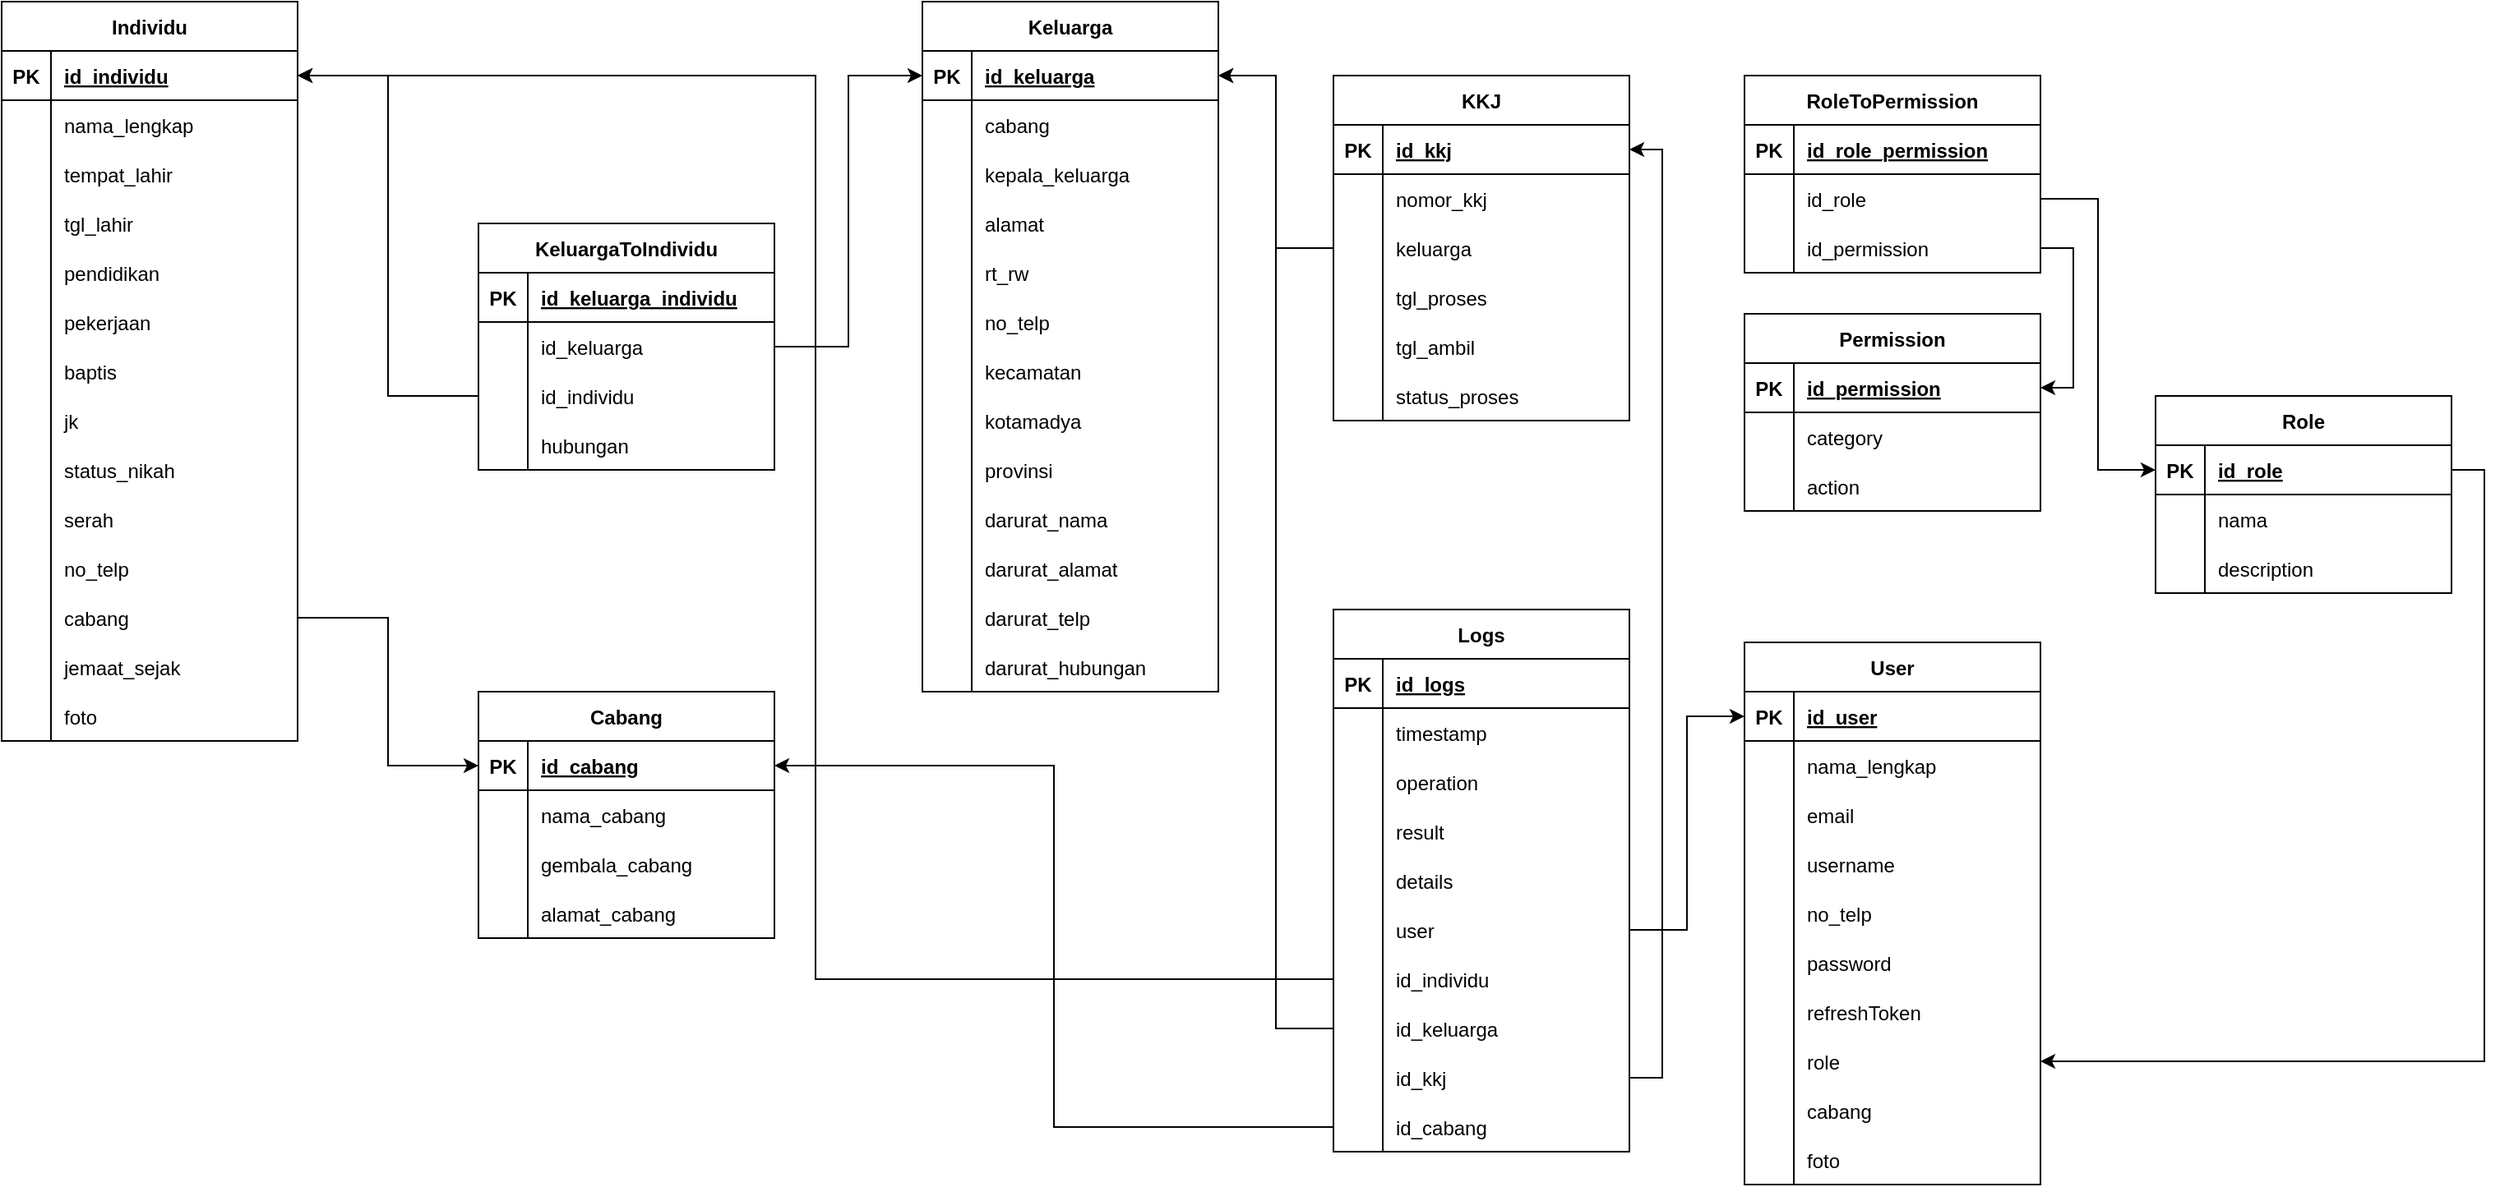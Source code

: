 <mxfile version="20.8.16" type="device"><diagram name="Page-1" id="ND7KZYVGQtlo4eulu0dq"><mxGraphModel dx="1434" dy="788" grid="1" gridSize="10" guides="1" tooltips="1" connect="1" arrows="1" fold="1" page="0" pageScale="1" pageWidth="850" pageHeight="1100" background="none" math="0" shadow="0"><root><mxCell id="0"/><mxCell id="1" parent="0"/><mxCell id="n6fB35XfHBP0NMWEFJJE-1" value="Individu" style="shape=table;startSize=30;container=1;collapsible=1;childLayout=tableLayout;fixedRows=1;rowLines=0;fontStyle=1;align=center;resizeLast=1;" parent="1" vertex="1"><mxGeometry x="100" y="120" width="180" height="450" as="geometry"><mxRectangle x="110" y="300" width="90" height="30" as="alternateBounds"/></mxGeometry></mxCell><mxCell id="n6fB35XfHBP0NMWEFJJE-2" value="" style="shape=tableRow;horizontal=0;startSize=0;swimlaneHead=0;swimlaneBody=0;fillColor=none;collapsible=0;dropTarget=0;points=[[0,0.5],[1,0.5]];portConstraint=eastwest;top=0;left=0;right=0;bottom=1;" parent="n6fB35XfHBP0NMWEFJJE-1" vertex="1"><mxGeometry y="30" width="180" height="30" as="geometry"/></mxCell><mxCell id="n6fB35XfHBP0NMWEFJJE-3" value="PK" style="shape=partialRectangle;connectable=0;fillColor=none;top=0;left=0;bottom=0;right=0;fontStyle=1;overflow=hidden;" parent="n6fB35XfHBP0NMWEFJJE-2" vertex="1"><mxGeometry width="30" height="30" as="geometry"><mxRectangle width="30" height="30" as="alternateBounds"/></mxGeometry></mxCell><mxCell id="n6fB35XfHBP0NMWEFJJE-4" value="id_individu" style="shape=partialRectangle;connectable=0;fillColor=none;top=0;left=0;bottom=0;right=0;align=left;spacingLeft=6;fontStyle=5;overflow=hidden;" parent="n6fB35XfHBP0NMWEFJJE-2" vertex="1"><mxGeometry x="30" width="150" height="30" as="geometry"><mxRectangle width="150" height="30" as="alternateBounds"/></mxGeometry></mxCell><mxCell id="n6fB35XfHBP0NMWEFJJE-5" value="" style="shape=tableRow;horizontal=0;startSize=0;swimlaneHead=0;swimlaneBody=0;fillColor=none;collapsible=0;dropTarget=0;points=[[0,0.5],[1,0.5]];portConstraint=eastwest;top=0;left=0;right=0;bottom=0;" parent="n6fB35XfHBP0NMWEFJJE-1" vertex="1"><mxGeometry y="60" width="180" height="30" as="geometry"/></mxCell><mxCell id="n6fB35XfHBP0NMWEFJJE-6" value="" style="shape=partialRectangle;connectable=0;fillColor=none;top=0;left=0;bottom=0;right=0;editable=1;overflow=hidden;" parent="n6fB35XfHBP0NMWEFJJE-5" vertex="1"><mxGeometry width="30" height="30" as="geometry"><mxRectangle width="30" height="30" as="alternateBounds"/></mxGeometry></mxCell><mxCell id="n6fB35XfHBP0NMWEFJJE-7" value="nama_lengkap" style="shape=partialRectangle;connectable=0;fillColor=none;top=0;left=0;bottom=0;right=0;align=left;spacingLeft=6;overflow=hidden;" parent="n6fB35XfHBP0NMWEFJJE-5" vertex="1"><mxGeometry x="30" width="150" height="30" as="geometry"><mxRectangle width="150" height="30" as="alternateBounds"/></mxGeometry></mxCell><mxCell id="n6fB35XfHBP0NMWEFJJE-8" value="" style="shape=tableRow;horizontal=0;startSize=0;swimlaneHead=0;swimlaneBody=0;fillColor=none;collapsible=0;dropTarget=0;points=[[0,0.5],[1,0.5]];portConstraint=eastwest;top=0;left=0;right=0;bottom=0;" parent="n6fB35XfHBP0NMWEFJJE-1" vertex="1"><mxGeometry y="90" width="180" height="30" as="geometry"/></mxCell><mxCell id="n6fB35XfHBP0NMWEFJJE-9" value="" style="shape=partialRectangle;connectable=0;fillColor=none;top=0;left=0;bottom=0;right=0;editable=1;overflow=hidden;" parent="n6fB35XfHBP0NMWEFJJE-8" vertex="1"><mxGeometry width="30" height="30" as="geometry"><mxRectangle width="30" height="30" as="alternateBounds"/></mxGeometry></mxCell><mxCell id="n6fB35XfHBP0NMWEFJJE-10" value="tempat_lahir" style="shape=partialRectangle;connectable=0;fillColor=none;top=0;left=0;bottom=0;right=0;align=left;spacingLeft=6;overflow=hidden;" parent="n6fB35XfHBP0NMWEFJJE-8" vertex="1"><mxGeometry x="30" width="150" height="30" as="geometry"><mxRectangle width="150" height="30" as="alternateBounds"/></mxGeometry></mxCell><mxCell id="n6fB35XfHBP0NMWEFJJE-11" value="" style="shape=tableRow;horizontal=0;startSize=0;swimlaneHead=0;swimlaneBody=0;fillColor=none;collapsible=0;dropTarget=0;points=[[0,0.5],[1,0.5]];portConstraint=eastwest;top=0;left=0;right=0;bottom=0;" parent="n6fB35XfHBP0NMWEFJJE-1" vertex="1"><mxGeometry y="120" width="180" height="30" as="geometry"/></mxCell><mxCell id="n6fB35XfHBP0NMWEFJJE-12" value="" style="shape=partialRectangle;connectable=0;fillColor=none;top=0;left=0;bottom=0;right=0;editable=1;overflow=hidden;" parent="n6fB35XfHBP0NMWEFJJE-11" vertex="1"><mxGeometry width="30" height="30" as="geometry"><mxRectangle width="30" height="30" as="alternateBounds"/></mxGeometry></mxCell><mxCell id="n6fB35XfHBP0NMWEFJJE-13" value="tgl_lahir" style="shape=partialRectangle;connectable=0;fillColor=none;top=0;left=0;bottom=0;right=0;align=left;spacingLeft=6;overflow=hidden;" parent="n6fB35XfHBP0NMWEFJJE-11" vertex="1"><mxGeometry x="30" width="150" height="30" as="geometry"><mxRectangle width="150" height="30" as="alternateBounds"/></mxGeometry></mxCell><mxCell id="n6fB35XfHBP0NMWEFJJE-47" value="" style="shape=tableRow;horizontal=0;startSize=0;swimlaneHead=0;swimlaneBody=0;fillColor=none;collapsible=0;dropTarget=0;points=[[0,0.5],[1,0.5]];portConstraint=eastwest;top=0;left=0;right=0;bottom=0;" parent="n6fB35XfHBP0NMWEFJJE-1" vertex="1"><mxGeometry y="150" width="180" height="30" as="geometry"/></mxCell><mxCell id="n6fB35XfHBP0NMWEFJJE-48" value="" style="shape=partialRectangle;connectable=0;fillColor=none;top=0;left=0;bottom=0;right=0;editable=1;overflow=hidden;" parent="n6fB35XfHBP0NMWEFJJE-47" vertex="1"><mxGeometry width="30" height="30" as="geometry"><mxRectangle width="30" height="30" as="alternateBounds"/></mxGeometry></mxCell><mxCell id="n6fB35XfHBP0NMWEFJJE-49" value="pendidikan" style="shape=partialRectangle;connectable=0;fillColor=none;top=0;left=0;bottom=0;right=0;align=left;spacingLeft=6;overflow=hidden;" parent="n6fB35XfHBP0NMWEFJJE-47" vertex="1"><mxGeometry x="30" width="150" height="30" as="geometry"><mxRectangle width="150" height="30" as="alternateBounds"/></mxGeometry></mxCell><mxCell id="n6fB35XfHBP0NMWEFJJE-50" value="" style="shape=tableRow;horizontal=0;startSize=0;swimlaneHead=0;swimlaneBody=0;fillColor=none;collapsible=0;dropTarget=0;points=[[0,0.5],[1,0.5]];portConstraint=eastwest;top=0;left=0;right=0;bottom=0;" parent="n6fB35XfHBP0NMWEFJJE-1" vertex="1"><mxGeometry y="180" width="180" height="30" as="geometry"/></mxCell><mxCell id="n6fB35XfHBP0NMWEFJJE-51" value="" style="shape=partialRectangle;connectable=0;fillColor=none;top=0;left=0;bottom=0;right=0;editable=1;overflow=hidden;" parent="n6fB35XfHBP0NMWEFJJE-50" vertex="1"><mxGeometry width="30" height="30" as="geometry"><mxRectangle width="30" height="30" as="alternateBounds"/></mxGeometry></mxCell><mxCell id="n6fB35XfHBP0NMWEFJJE-52" value="pekerjaan" style="shape=partialRectangle;connectable=0;fillColor=none;top=0;left=0;bottom=0;right=0;align=left;spacingLeft=6;overflow=hidden;" parent="n6fB35XfHBP0NMWEFJJE-50" vertex="1"><mxGeometry x="30" width="150" height="30" as="geometry"><mxRectangle width="150" height="30" as="alternateBounds"/></mxGeometry></mxCell><mxCell id="n6fB35XfHBP0NMWEFJJE-53" value="" style="shape=tableRow;horizontal=0;startSize=0;swimlaneHead=0;swimlaneBody=0;fillColor=none;collapsible=0;dropTarget=0;points=[[0,0.5],[1,0.5]];portConstraint=eastwest;top=0;left=0;right=0;bottom=0;" parent="n6fB35XfHBP0NMWEFJJE-1" vertex="1"><mxGeometry y="210" width="180" height="30" as="geometry"/></mxCell><mxCell id="n6fB35XfHBP0NMWEFJJE-54" value="" style="shape=partialRectangle;connectable=0;fillColor=none;top=0;left=0;bottom=0;right=0;editable=1;overflow=hidden;" parent="n6fB35XfHBP0NMWEFJJE-53" vertex="1"><mxGeometry width="30" height="30" as="geometry"><mxRectangle width="30" height="30" as="alternateBounds"/></mxGeometry></mxCell><mxCell id="n6fB35XfHBP0NMWEFJJE-55" value="baptis" style="shape=partialRectangle;connectable=0;fillColor=none;top=0;left=0;bottom=0;right=0;align=left;spacingLeft=6;overflow=hidden;" parent="n6fB35XfHBP0NMWEFJJE-53" vertex="1"><mxGeometry x="30" width="150" height="30" as="geometry"><mxRectangle width="150" height="30" as="alternateBounds"/></mxGeometry></mxCell><mxCell id="n6fB35XfHBP0NMWEFJJE-56" value="" style="shape=tableRow;horizontal=0;startSize=0;swimlaneHead=0;swimlaneBody=0;fillColor=none;collapsible=0;dropTarget=0;points=[[0,0.5],[1,0.5]];portConstraint=eastwest;top=0;left=0;right=0;bottom=0;" parent="n6fB35XfHBP0NMWEFJJE-1" vertex="1"><mxGeometry y="240" width="180" height="30" as="geometry"/></mxCell><mxCell id="n6fB35XfHBP0NMWEFJJE-57" value="" style="shape=partialRectangle;connectable=0;fillColor=none;top=0;left=0;bottom=0;right=0;editable=1;overflow=hidden;" parent="n6fB35XfHBP0NMWEFJJE-56" vertex="1"><mxGeometry width="30" height="30" as="geometry"><mxRectangle width="30" height="30" as="alternateBounds"/></mxGeometry></mxCell><mxCell id="n6fB35XfHBP0NMWEFJJE-58" value="jk" style="shape=partialRectangle;connectable=0;fillColor=none;top=0;left=0;bottom=0;right=0;align=left;spacingLeft=6;overflow=hidden;" parent="n6fB35XfHBP0NMWEFJJE-56" vertex="1"><mxGeometry x="30" width="150" height="30" as="geometry"><mxRectangle width="150" height="30" as="alternateBounds"/></mxGeometry></mxCell><mxCell id="n6fB35XfHBP0NMWEFJJE-59" value="" style="shape=tableRow;horizontal=0;startSize=0;swimlaneHead=0;swimlaneBody=0;fillColor=none;collapsible=0;dropTarget=0;points=[[0,0.5],[1,0.5]];portConstraint=eastwest;top=0;left=0;right=0;bottom=0;" parent="n6fB35XfHBP0NMWEFJJE-1" vertex="1"><mxGeometry y="270" width="180" height="30" as="geometry"/></mxCell><mxCell id="n6fB35XfHBP0NMWEFJJE-60" value="" style="shape=partialRectangle;connectable=0;fillColor=none;top=0;left=0;bottom=0;right=0;editable=1;overflow=hidden;" parent="n6fB35XfHBP0NMWEFJJE-59" vertex="1"><mxGeometry width="30" height="30" as="geometry"><mxRectangle width="30" height="30" as="alternateBounds"/></mxGeometry></mxCell><mxCell id="n6fB35XfHBP0NMWEFJJE-61" value="status_nikah" style="shape=partialRectangle;connectable=0;fillColor=none;top=0;left=0;bottom=0;right=0;align=left;spacingLeft=6;overflow=hidden;" parent="n6fB35XfHBP0NMWEFJJE-59" vertex="1"><mxGeometry x="30" width="150" height="30" as="geometry"><mxRectangle width="150" height="30" as="alternateBounds"/></mxGeometry></mxCell><mxCell id="n6fB35XfHBP0NMWEFJJE-62" value="" style="shape=tableRow;horizontal=0;startSize=0;swimlaneHead=0;swimlaneBody=0;fillColor=none;collapsible=0;dropTarget=0;points=[[0,0.5],[1,0.5]];portConstraint=eastwest;top=0;left=0;right=0;bottom=0;" parent="n6fB35XfHBP0NMWEFJJE-1" vertex="1"><mxGeometry y="300" width="180" height="30" as="geometry"/></mxCell><mxCell id="n6fB35XfHBP0NMWEFJJE-63" value="" style="shape=partialRectangle;connectable=0;fillColor=none;top=0;left=0;bottom=0;right=0;editable=1;overflow=hidden;" parent="n6fB35XfHBP0NMWEFJJE-62" vertex="1"><mxGeometry width="30" height="30" as="geometry"><mxRectangle width="30" height="30" as="alternateBounds"/></mxGeometry></mxCell><mxCell id="n6fB35XfHBP0NMWEFJJE-64" value="serah" style="shape=partialRectangle;connectable=0;fillColor=none;top=0;left=0;bottom=0;right=0;align=left;spacingLeft=6;overflow=hidden;" parent="n6fB35XfHBP0NMWEFJJE-62" vertex="1"><mxGeometry x="30" width="150" height="30" as="geometry"><mxRectangle width="150" height="30" as="alternateBounds"/></mxGeometry></mxCell><mxCell id="n6fB35XfHBP0NMWEFJJE-65" value="" style="shape=tableRow;horizontal=0;startSize=0;swimlaneHead=0;swimlaneBody=0;fillColor=none;collapsible=0;dropTarget=0;points=[[0,0.5],[1,0.5]];portConstraint=eastwest;top=0;left=0;right=0;bottom=0;" parent="n6fB35XfHBP0NMWEFJJE-1" vertex="1"><mxGeometry y="330" width="180" height="30" as="geometry"/></mxCell><mxCell id="n6fB35XfHBP0NMWEFJJE-66" value="" style="shape=partialRectangle;connectable=0;fillColor=none;top=0;left=0;bottom=0;right=0;editable=1;overflow=hidden;" parent="n6fB35XfHBP0NMWEFJJE-65" vertex="1"><mxGeometry width="30" height="30" as="geometry"><mxRectangle width="30" height="30" as="alternateBounds"/></mxGeometry></mxCell><mxCell id="n6fB35XfHBP0NMWEFJJE-67" value="no_telp" style="shape=partialRectangle;connectable=0;fillColor=none;top=0;left=0;bottom=0;right=0;align=left;spacingLeft=6;overflow=hidden;" parent="n6fB35XfHBP0NMWEFJJE-65" vertex="1"><mxGeometry x="30" width="150" height="30" as="geometry"><mxRectangle width="150" height="30" as="alternateBounds"/></mxGeometry></mxCell><mxCell id="n6fB35XfHBP0NMWEFJJE-68" value="" style="shape=tableRow;horizontal=0;startSize=0;swimlaneHead=0;swimlaneBody=0;fillColor=none;collapsible=0;dropTarget=0;points=[[0,0.5],[1,0.5]];portConstraint=eastwest;top=0;left=0;right=0;bottom=0;" parent="n6fB35XfHBP0NMWEFJJE-1" vertex="1"><mxGeometry y="360" width="180" height="30" as="geometry"/></mxCell><mxCell id="n6fB35XfHBP0NMWEFJJE-69" value="" style="shape=partialRectangle;connectable=0;fillColor=none;top=0;left=0;bottom=0;right=0;editable=1;overflow=hidden;" parent="n6fB35XfHBP0NMWEFJJE-68" vertex="1"><mxGeometry width="30" height="30" as="geometry"><mxRectangle width="30" height="30" as="alternateBounds"/></mxGeometry></mxCell><mxCell id="n6fB35XfHBP0NMWEFJJE-70" value="cabang" style="shape=partialRectangle;connectable=0;fillColor=none;top=0;left=0;bottom=0;right=0;align=left;spacingLeft=6;overflow=hidden;" parent="n6fB35XfHBP0NMWEFJJE-68" vertex="1"><mxGeometry x="30" width="150" height="30" as="geometry"><mxRectangle width="150" height="30" as="alternateBounds"/></mxGeometry></mxCell><mxCell id="TSRaRl7MF-_HpXJKiG-2-1" value="" style="shape=tableRow;horizontal=0;startSize=0;swimlaneHead=0;swimlaneBody=0;fillColor=none;collapsible=0;dropTarget=0;points=[[0,0.5],[1,0.5]];portConstraint=eastwest;top=0;left=0;right=0;bottom=0;" parent="n6fB35XfHBP0NMWEFJJE-1" vertex="1"><mxGeometry y="390" width="180" height="30" as="geometry"/></mxCell><mxCell id="TSRaRl7MF-_HpXJKiG-2-2" value="" style="shape=partialRectangle;connectable=0;fillColor=none;top=0;left=0;bottom=0;right=0;editable=1;overflow=hidden;" parent="TSRaRl7MF-_HpXJKiG-2-1" vertex="1"><mxGeometry width="30" height="30" as="geometry"><mxRectangle width="30" height="30" as="alternateBounds"/></mxGeometry></mxCell><mxCell id="TSRaRl7MF-_HpXJKiG-2-3" value="jemaat_sejak" style="shape=partialRectangle;connectable=0;fillColor=none;top=0;left=0;bottom=0;right=0;align=left;spacingLeft=6;overflow=hidden;" parent="TSRaRl7MF-_HpXJKiG-2-1" vertex="1"><mxGeometry x="30" width="150" height="30" as="geometry"><mxRectangle width="150" height="30" as="alternateBounds"/></mxGeometry></mxCell><mxCell id="TSRaRl7MF-_HpXJKiG-2-108" value="" style="shape=tableRow;horizontal=0;startSize=0;swimlaneHead=0;swimlaneBody=0;fillColor=none;collapsible=0;dropTarget=0;points=[[0,0.5],[1,0.5]];portConstraint=eastwest;top=0;left=0;right=0;bottom=0;" parent="n6fB35XfHBP0NMWEFJJE-1" vertex="1"><mxGeometry y="420" width="180" height="30" as="geometry"/></mxCell><mxCell id="TSRaRl7MF-_HpXJKiG-2-109" value="" style="shape=partialRectangle;connectable=0;fillColor=none;top=0;left=0;bottom=0;right=0;editable=1;overflow=hidden;" parent="TSRaRl7MF-_HpXJKiG-2-108" vertex="1"><mxGeometry width="30" height="30" as="geometry"><mxRectangle width="30" height="30" as="alternateBounds"/></mxGeometry></mxCell><mxCell id="TSRaRl7MF-_HpXJKiG-2-110" value="foto" style="shape=partialRectangle;connectable=0;fillColor=none;top=0;left=0;bottom=0;right=0;align=left;spacingLeft=6;overflow=hidden;" parent="TSRaRl7MF-_HpXJKiG-2-108" vertex="1"><mxGeometry x="30" width="150" height="30" as="geometry"><mxRectangle width="150" height="30" as="alternateBounds"/></mxGeometry></mxCell><mxCell id="n6fB35XfHBP0NMWEFJJE-112" value="Keluarga" style="shape=table;startSize=30;container=1;collapsible=1;childLayout=tableLayout;fixedRows=1;rowLines=0;fontStyle=1;align=center;resizeLast=1;" parent="1" vertex="1"><mxGeometry x="660" y="120" width="180" height="420" as="geometry"/></mxCell><mxCell id="n6fB35XfHBP0NMWEFJJE-113" value="" style="shape=tableRow;horizontal=0;startSize=0;swimlaneHead=0;swimlaneBody=0;fillColor=none;collapsible=0;dropTarget=0;points=[[0,0.5],[1,0.5]];portConstraint=eastwest;top=0;left=0;right=0;bottom=1;" parent="n6fB35XfHBP0NMWEFJJE-112" vertex="1"><mxGeometry y="30" width="180" height="30" as="geometry"/></mxCell><mxCell id="n6fB35XfHBP0NMWEFJJE-114" value="PK" style="shape=partialRectangle;connectable=0;fillColor=none;top=0;left=0;bottom=0;right=0;fontStyle=1;overflow=hidden;" parent="n6fB35XfHBP0NMWEFJJE-113" vertex="1"><mxGeometry width="30" height="30" as="geometry"><mxRectangle width="30" height="30" as="alternateBounds"/></mxGeometry></mxCell><mxCell id="n6fB35XfHBP0NMWEFJJE-115" value="id_keluarga" style="shape=partialRectangle;connectable=0;fillColor=none;top=0;left=0;bottom=0;right=0;align=left;spacingLeft=6;fontStyle=5;overflow=hidden;" parent="n6fB35XfHBP0NMWEFJJE-113" vertex="1"><mxGeometry x="30" width="150" height="30" as="geometry"><mxRectangle width="150" height="30" as="alternateBounds"/></mxGeometry></mxCell><mxCell id="n6fB35XfHBP0NMWEFJJE-119" value="" style="shape=tableRow;horizontal=0;startSize=0;swimlaneHead=0;swimlaneBody=0;fillColor=none;collapsible=0;dropTarget=0;points=[[0,0.5],[1,0.5]];portConstraint=eastwest;top=0;left=0;right=0;bottom=0;" parent="n6fB35XfHBP0NMWEFJJE-112" vertex="1"><mxGeometry y="60" width="180" height="30" as="geometry"/></mxCell><mxCell id="n6fB35XfHBP0NMWEFJJE-120" value="" style="shape=partialRectangle;connectable=0;fillColor=none;top=0;left=0;bottom=0;right=0;editable=1;overflow=hidden;" parent="n6fB35XfHBP0NMWEFJJE-119" vertex="1"><mxGeometry width="30" height="30" as="geometry"><mxRectangle width="30" height="30" as="alternateBounds"/></mxGeometry></mxCell><mxCell id="n6fB35XfHBP0NMWEFJJE-121" value="cabang" style="shape=partialRectangle;connectable=0;fillColor=none;top=0;left=0;bottom=0;right=0;align=left;spacingLeft=6;overflow=hidden;" parent="n6fB35XfHBP0NMWEFJJE-119" vertex="1"><mxGeometry x="30" width="150" height="30" as="geometry"><mxRectangle width="150" height="30" as="alternateBounds"/></mxGeometry></mxCell><mxCell id="n6fB35XfHBP0NMWEFJJE-125" value="" style="shape=tableRow;horizontal=0;startSize=0;swimlaneHead=0;swimlaneBody=0;fillColor=none;collapsible=0;dropTarget=0;points=[[0,0.5],[1,0.5]];portConstraint=eastwest;top=0;left=0;right=0;bottom=0;" parent="n6fB35XfHBP0NMWEFJJE-112" vertex="1"><mxGeometry y="90" width="180" height="30" as="geometry"/></mxCell><mxCell id="n6fB35XfHBP0NMWEFJJE-126" value="" style="shape=partialRectangle;connectable=0;fillColor=none;top=0;left=0;bottom=0;right=0;editable=1;overflow=hidden;" parent="n6fB35XfHBP0NMWEFJJE-125" vertex="1"><mxGeometry width="30" height="30" as="geometry"><mxRectangle width="30" height="30" as="alternateBounds"/></mxGeometry></mxCell><mxCell id="n6fB35XfHBP0NMWEFJJE-127" value="kepala_keluarga" style="shape=partialRectangle;connectable=0;fillColor=none;top=0;left=0;bottom=0;right=0;align=left;spacingLeft=6;overflow=hidden;" parent="n6fB35XfHBP0NMWEFJJE-125" vertex="1"><mxGeometry x="30" width="150" height="30" as="geometry"><mxRectangle width="150" height="30" as="alternateBounds"/></mxGeometry></mxCell><mxCell id="n6fB35XfHBP0NMWEFJJE-128" value="" style="shape=tableRow;horizontal=0;startSize=0;swimlaneHead=0;swimlaneBody=0;fillColor=none;collapsible=0;dropTarget=0;points=[[0,0.5],[1,0.5]];portConstraint=eastwest;top=0;left=0;right=0;bottom=0;" parent="n6fB35XfHBP0NMWEFJJE-112" vertex="1"><mxGeometry y="120" width="180" height="30" as="geometry"/></mxCell><mxCell id="n6fB35XfHBP0NMWEFJJE-129" value="" style="shape=partialRectangle;connectable=0;fillColor=none;top=0;left=0;bottom=0;right=0;editable=1;overflow=hidden;" parent="n6fB35XfHBP0NMWEFJJE-128" vertex="1"><mxGeometry width="30" height="30" as="geometry"><mxRectangle width="30" height="30" as="alternateBounds"/></mxGeometry></mxCell><mxCell id="n6fB35XfHBP0NMWEFJJE-130" value="alamat" style="shape=partialRectangle;connectable=0;fillColor=none;top=0;left=0;bottom=0;right=0;align=left;spacingLeft=6;overflow=hidden;" parent="n6fB35XfHBP0NMWEFJJE-128" vertex="1"><mxGeometry x="30" width="150" height="30" as="geometry"><mxRectangle width="150" height="30" as="alternateBounds"/></mxGeometry></mxCell><mxCell id="n6fB35XfHBP0NMWEFJJE-131" value="" style="shape=tableRow;horizontal=0;startSize=0;swimlaneHead=0;swimlaneBody=0;fillColor=none;collapsible=0;dropTarget=0;points=[[0,0.5],[1,0.5]];portConstraint=eastwest;top=0;left=0;right=0;bottom=0;" parent="n6fB35XfHBP0NMWEFJJE-112" vertex="1"><mxGeometry y="150" width="180" height="30" as="geometry"/></mxCell><mxCell id="n6fB35XfHBP0NMWEFJJE-132" value="" style="shape=partialRectangle;connectable=0;fillColor=none;top=0;left=0;bottom=0;right=0;editable=1;overflow=hidden;" parent="n6fB35XfHBP0NMWEFJJE-131" vertex="1"><mxGeometry width="30" height="30" as="geometry"><mxRectangle width="30" height="30" as="alternateBounds"/></mxGeometry></mxCell><mxCell id="n6fB35XfHBP0NMWEFJJE-133" value="rt_rw" style="shape=partialRectangle;connectable=0;fillColor=none;top=0;left=0;bottom=0;right=0;align=left;spacingLeft=6;overflow=hidden;" parent="n6fB35XfHBP0NMWEFJJE-131" vertex="1"><mxGeometry x="30" width="150" height="30" as="geometry"><mxRectangle width="150" height="30" as="alternateBounds"/></mxGeometry></mxCell><mxCell id="n6fB35XfHBP0NMWEFJJE-134" value="" style="shape=tableRow;horizontal=0;startSize=0;swimlaneHead=0;swimlaneBody=0;fillColor=none;collapsible=0;dropTarget=0;points=[[0,0.5],[1,0.5]];portConstraint=eastwest;top=0;left=0;right=0;bottom=0;" parent="n6fB35XfHBP0NMWEFJJE-112" vertex="1"><mxGeometry y="180" width="180" height="30" as="geometry"/></mxCell><mxCell id="n6fB35XfHBP0NMWEFJJE-135" value="" style="shape=partialRectangle;connectable=0;fillColor=none;top=0;left=0;bottom=0;right=0;editable=1;overflow=hidden;" parent="n6fB35XfHBP0NMWEFJJE-134" vertex="1"><mxGeometry width="30" height="30" as="geometry"><mxRectangle width="30" height="30" as="alternateBounds"/></mxGeometry></mxCell><mxCell id="n6fB35XfHBP0NMWEFJJE-136" value="no_telp" style="shape=partialRectangle;connectable=0;fillColor=none;top=0;left=0;bottom=0;right=0;align=left;spacingLeft=6;overflow=hidden;" parent="n6fB35XfHBP0NMWEFJJE-134" vertex="1"><mxGeometry x="30" width="150" height="30" as="geometry"><mxRectangle width="150" height="30" as="alternateBounds"/></mxGeometry></mxCell><mxCell id="n6fB35XfHBP0NMWEFJJE-137" value="" style="shape=tableRow;horizontal=0;startSize=0;swimlaneHead=0;swimlaneBody=0;fillColor=none;collapsible=0;dropTarget=0;points=[[0,0.5],[1,0.5]];portConstraint=eastwest;top=0;left=0;right=0;bottom=0;" parent="n6fB35XfHBP0NMWEFJJE-112" vertex="1"><mxGeometry y="210" width="180" height="30" as="geometry"/></mxCell><mxCell id="n6fB35XfHBP0NMWEFJJE-138" value="" style="shape=partialRectangle;connectable=0;fillColor=none;top=0;left=0;bottom=0;right=0;editable=1;overflow=hidden;" parent="n6fB35XfHBP0NMWEFJJE-137" vertex="1"><mxGeometry width="30" height="30" as="geometry"><mxRectangle width="30" height="30" as="alternateBounds"/></mxGeometry></mxCell><mxCell id="n6fB35XfHBP0NMWEFJJE-139" value="kecamatan" style="shape=partialRectangle;connectable=0;fillColor=none;top=0;left=0;bottom=0;right=0;align=left;spacingLeft=6;overflow=hidden;" parent="n6fB35XfHBP0NMWEFJJE-137" vertex="1"><mxGeometry x="30" width="150" height="30" as="geometry"><mxRectangle width="150" height="30" as="alternateBounds"/></mxGeometry></mxCell><mxCell id="n6fB35XfHBP0NMWEFJJE-140" value="" style="shape=tableRow;horizontal=0;startSize=0;swimlaneHead=0;swimlaneBody=0;fillColor=none;collapsible=0;dropTarget=0;points=[[0,0.5],[1,0.5]];portConstraint=eastwest;top=0;left=0;right=0;bottom=0;" parent="n6fB35XfHBP0NMWEFJJE-112" vertex="1"><mxGeometry y="240" width="180" height="30" as="geometry"/></mxCell><mxCell id="n6fB35XfHBP0NMWEFJJE-141" value="" style="shape=partialRectangle;connectable=0;fillColor=none;top=0;left=0;bottom=0;right=0;editable=1;overflow=hidden;" parent="n6fB35XfHBP0NMWEFJJE-140" vertex="1"><mxGeometry width="30" height="30" as="geometry"><mxRectangle width="30" height="30" as="alternateBounds"/></mxGeometry></mxCell><mxCell id="n6fB35XfHBP0NMWEFJJE-142" value="kotamadya" style="shape=partialRectangle;connectable=0;fillColor=none;top=0;left=0;bottom=0;right=0;align=left;spacingLeft=6;overflow=hidden;" parent="n6fB35XfHBP0NMWEFJJE-140" vertex="1"><mxGeometry x="30" width="150" height="30" as="geometry"><mxRectangle width="150" height="30" as="alternateBounds"/></mxGeometry></mxCell><mxCell id="n6fB35XfHBP0NMWEFJJE-143" value="" style="shape=tableRow;horizontal=0;startSize=0;swimlaneHead=0;swimlaneBody=0;fillColor=none;collapsible=0;dropTarget=0;points=[[0,0.5],[1,0.5]];portConstraint=eastwest;top=0;left=0;right=0;bottom=0;" parent="n6fB35XfHBP0NMWEFJJE-112" vertex="1"><mxGeometry y="270" width="180" height="30" as="geometry"/></mxCell><mxCell id="n6fB35XfHBP0NMWEFJJE-144" value="" style="shape=partialRectangle;connectable=0;fillColor=none;top=0;left=0;bottom=0;right=0;editable=1;overflow=hidden;" parent="n6fB35XfHBP0NMWEFJJE-143" vertex="1"><mxGeometry width="30" height="30" as="geometry"><mxRectangle width="30" height="30" as="alternateBounds"/></mxGeometry></mxCell><mxCell id="n6fB35XfHBP0NMWEFJJE-145" value="provinsi" style="shape=partialRectangle;connectable=0;fillColor=none;top=0;left=0;bottom=0;right=0;align=left;spacingLeft=6;overflow=hidden;" parent="n6fB35XfHBP0NMWEFJJE-143" vertex="1"><mxGeometry x="30" width="150" height="30" as="geometry"><mxRectangle width="150" height="30" as="alternateBounds"/></mxGeometry></mxCell><mxCell id="n6fB35XfHBP0NMWEFJJE-146" value="" style="shape=tableRow;horizontal=0;startSize=0;swimlaneHead=0;swimlaneBody=0;fillColor=none;collapsible=0;dropTarget=0;points=[[0,0.5],[1,0.5]];portConstraint=eastwest;top=0;left=0;right=0;bottom=0;" parent="n6fB35XfHBP0NMWEFJJE-112" vertex="1"><mxGeometry y="300" width="180" height="30" as="geometry"/></mxCell><mxCell id="n6fB35XfHBP0NMWEFJJE-147" value="" style="shape=partialRectangle;connectable=0;fillColor=none;top=0;left=0;bottom=0;right=0;editable=1;overflow=hidden;" parent="n6fB35XfHBP0NMWEFJJE-146" vertex="1"><mxGeometry width="30" height="30" as="geometry"><mxRectangle width="30" height="30" as="alternateBounds"/></mxGeometry></mxCell><mxCell id="n6fB35XfHBP0NMWEFJJE-148" value="darurat_nama" style="shape=partialRectangle;connectable=0;fillColor=none;top=0;left=0;bottom=0;right=0;align=left;spacingLeft=6;overflow=hidden;" parent="n6fB35XfHBP0NMWEFJJE-146" vertex="1"><mxGeometry x="30" width="150" height="30" as="geometry"><mxRectangle width="150" height="30" as="alternateBounds"/></mxGeometry></mxCell><mxCell id="n6fB35XfHBP0NMWEFJJE-152" value="" style="shape=tableRow;horizontal=0;startSize=0;swimlaneHead=0;swimlaneBody=0;fillColor=none;collapsible=0;dropTarget=0;points=[[0,0.5],[1,0.5]];portConstraint=eastwest;top=0;left=0;right=0;bottom=0;" parent="n6fB35XfHBP0NMWEFJJE-112" vertex="1"><mxGeometry y="330" width="180" height="30" as="geometry"/></mxCell><mxCell id="n6fB35XfHBP0NMWEFJJE-153" value="" style="shape=partialRectangle;connectable=0;fillColor=none;top=0;left=0;bottom=0;right=0;editable=1;overflow=hidden;" parent="n6fB35XfHBP0NMWEFJJE-152" vertex="1"><mxGeometry width="30" height="30" as="geometry"><mxRectangle width="30" height="30" as="alternateBounds"/></mxGeometry></mxCell><mxCell id="n6fB35XfHBP0NMWEFJJE-154" value="darurat_alamat" style="shape=partialRectangle;connectable=0;fillColor=none;top=0;left=0;bottom=0;right=0;align=left;spacingLeft=6;overflow=hidden;" parent="n6fB35XfHBP0NMWEFJJE-152" vertex="1"><mxGeometry x="30" width="150" height="30" as="geometry"><mxRectangle width="150" height="30" as="alternateBounds"/></mxGeometry></mxCell><mxCell id="n6fB35XfHBP0NMWEFJJE-155" value="" style="shape=tableRow;horizontal=0;startSize=0;swimlaneHead=0;swimlaneBody=0;fillColor=none;collapsible=0;dropTarget=0;points=[[0,0.5],[1,0.5]];portConstraint=eastwest;top=0;left=0;right=0;bottom=0;" parent="n6fB35XfHBP0NMWEFJJE-112" vertex="1"><mxGeometry y="360" width="180" height="30" as="geometry"/></mxCell><mxCell id="n6fB35XfHBP0NMWEFJJE-156" value="" style="shape=partialRectangle;connectable=0;fillColor=none;top=0;left=0;bottom=0;right=0;editable=1;overflow=hidden;" parent="n6fB35XfHBP0NMWEFJJE-155" vertex="1"><mxGeometry width="30" height="30" as="geometry"><mxRectangle width="30" height="30" as="alternateBounds"/></mxGeometry></mxCell><mxCell id="n6fB35XfHBP0NMWEFJJE-157" value="darurat_telp" style="shape=partialRectangle;connectable=0;fillColor=none;top=0;left=0;bottom=0;right=0;align=left;spacingLeft=6;overflow=hidden;" parent="n6fB35XfHBP0NMWEFJJE-155" vertex="1"><mxGeometry x="30" width="150" height="30" as="geometry"><mxRectangle width="150" height="30" as="alternateBounds"/></mxGeometry></mxCell><mxCell id="n6fB35XfHBP0NMWEFJJE-158" value="" style="shape=tableRow;horizontal=0;startSize=0;swimlaneHead=0;swimlaneBody=0;fillColor=none;collapsible=0;dropTarget=0;points=[[0,0.5],[1,0.5]];portConstraint=eastwest;top=0;left=0;right=0;bottom=0;" parent="n6fB35XfHBP0NMWEFJJE-112" vertex="1"><mxGeometry y="390" width="180" height="30" as="geometry"/></mxCell><mxCell id="n6fB35XfHBP0NMWEFJJE-159" value="" style="shape=partialRectangle;connectable=0;fillColor=none;top=0;left=0;bottom=0;right=0;editable=1;overflow=hidden;" parent="n6fB35XfHBP0NMWEFJJE-158" vertex="1"><mxGeometry width="30" height="30" as="geometry"><mxRectangle width="30" height="30" as="alternateBounds"/></mxGeometry></mxCell><mxCell id="n6fB35XfHBP0NMWEFJJE-160" value="darurat_hubungan" style="shape=partialRectangle;connectable=0;fillColor=none;top=0;left=0;bottom=0;right=0;align=left;spacingLeft=6;overflow=hidden;" parent="n6fB35XfHBP0NMWEFJJE-158" vertex="1"><mxGeometry x="30" width="150" height="30" as="geometry"><mxRectangle width="150" height="30" as="alternateBounds"/></mxGeometry></mxCell><mxCell id="TSRaRl7MF-_HpXJKiG-2-4" value="KeluargaToIndividu" style="shape=table;startSize=30;container=1;collapsible=1;childLayout=tableLayout;fixedRows=1;rowLines=0;fontStyle=1;align=center;resizeLast=1;" parent="1" vertex="1"><mxGeometry x="390" y="255" width="180" height="150" as="geometry"/></mxCell><mxCell id="TSRaRl7MF-_HpXJKiG-2-5" value="" style="shape=tableRow;horizontal=0;startSize=0;swimlaneHead=0;swimlaneBody=0;fillColor=none;collapsible=0;dropTarget=0;points=[[0,0.5],[1,0.5]];portConstraint=eastwest;top=0;left=0;right=0;bottom=1;" parent="TSRaRl7MF-_HpXJKiG-2-4" vertex="1"><mxGeometry y="30" width="180" height="30" as="geometry"/></mxCell><mxCell id="TSRaRl7MF-_HpXJKiG-2-6" value="PK" style="shape=partialRectangle;connectable=0;fillColor=none;top=0;left=0;bottom=0;right=0;fontStyle=1;overflow=hidden;" parent="TSRaRl7MF-_HpXJKiG-2-5" vertex="1"><mxGeometry width="30" height="30" as="geometry"><mxRectangle width="30" height="30" as="alternateBounds"/></mxGeometry></mxCell><mxCell id="TSRaRl7MF-_HpXJKiG-2-7" value="id_keluarga_individu" style="shape=partialRectangle;connectable=0;fillColor=none;top=0;left=0;bottom=0;right=0;align=left;spacingLeft=6;fontStyle=5;overflow=hidden;" parent="TSRaRl7MF-_HpXJKiG-2-5" vertex="1"><mxGeometry x="30" width="150" height="30" as="geometry"><mxRectangle width="150" height="30" as="alternateBounds"/></mxGeometry></mxCell><mxCell id="TSRaRl7MF-_HpXJKiG-2-8" value="" style="shape=tableRow;horizontal=0;startSize=0;swimlaneHead=0;swimlaneBody=0;fillColor=none;collapsible=0;dropTarget=0;points=[[0,0.5],[1,0.5]];portConstraint=eastwest;top=0;left=0;right=0;bottom=0;" parent="TSRaRl7MF-_HpXJKiG-2-4" vertex="1"><mxGeometry y="60" width="180" height="30" as="geometry"/></mxCell><mxCell id="TSRaRl7MF-_HpXJKiG-2-9" value="" style="shape=partialRectangle;connectable=0;fillColor=none;top=0;left=0;bottom=0;right=0;editable=1;overflow=hidden;" parent="TSRaRl7MF-_HpXJKiG-2-8" vertex="1"><mxGeometry width="30" height="30" as="geometry"><mxRectangle width="30" height="30" as="alternateBounds"/></mxGeometry></mxCell><mxCell id="TSRaRl7MF-_HpXJKiG-2-10" value="id_keluarga" style="shape=partialRectangle;connectable=0;fillColor=none;top=0;left=0;bottom=0;right=0;align=left;spacingLeft=6;overflow=hidden;" parent="TSRaRl7MF-_HpXJKiG-2-8" vertex="1"><mxGeometry x="30" width="150" height="30" as="geometry"><mxRectangle width="150" height="30" as="alternateBounds"/></mxGeometry></mxCell><mxCell id="TSRaRl7MF-_HpXJKiG-2-11" value="" style="shape=tableRow;horizontal=0;startSize=0;swimlaneHead=0;swimlaneBody=0;fillColor=none;collapsible=0;dropTarget=0;points=[[0,0.5],[1,0.5]];portConstraint=eastwest;top=0;left=0;right=0;bottom=0;" parent="TSRaRl7MF-_HpXJKiG-2-4" vertex="1"><mxGeometry y="90" width="180" height="30" as="geometry"/></mxCell><mxCell id="TSRaRl7MF-_HpXJKiG-2-12" value="" style="shape=partialRectangle;connectable=0;fillColor=none;top=0;left=0;bottom=0;right=0;editable=1;overflow=hidden;" parent="TSRaRl7MF-_HpXJKiG-2-11" vertex="1"><mxGeometry width="30" height="30" as="geometry"><mxRectangle width="30" height="30" as="alternateBounds"/></mxGeometry></mxCell><mxCell id="TSRaRl7MF-_HpXJKiG-2-13" value="id_individu" style="shape=partialRectangle;connectable=0;fillColor=none;top=0;left=0;bottom=0;right=0;align=left;spacingLeft=6;overflow=hidden;" parent="TSRaRl7MF-_HpXJKiG-2-11" vertex="1"><mxGeometry x="30" width="150" height="30" as="geometry"><mxRectangle width="150" height="30" as="alternateBounds"/></mxGeometry></mxCell><mxCell id="TSRaRl7MF-_HpXJKiG-2-14" value="" style="shape=tableRow;horizontal=0;startSize=0;swimlaneHead=0;swimlaneBody=0;fillColor=none;collapsible=0;dropTarget=0;points=[[0,0.5],[1,0.5]];portConstraint=eastwest;top=0;left=0;right=0;bottom=0;" parent="TSRaRl7MF-_HpXJKiG-2-4" vertex="1"><mxGeometry y="120" width="180" height="30" as="geometry"/></mxCell><mxCell id="TSRaRl7MF-_HpXJKiG-2-15" value="" style="shape=partialRectangle;connectable=0;fillColor=none;top=0;left=0;bottom=0;right=0;editable=1;overflow=hidden;" parent="TSRaRl7MF-_HpXJKiG-2-14" vertex="1"><mxGeometry width="30" height="30" as="geometry"><mxRectangle width="30" height="30" as="alternateBounds"/></mxGeometry></mxCell><mxCell id="TSRaRl7MF-_HpXJKiG-2-16" value="hubungan" style="shape=partialRectangle;connectable=0;fillColor=none;top=0;left=0;bottom=0;right=0;align=left;spacingLeft=6;overflow=hidden;" parent="TSRaRl7MF-_HpXJKiG-2-14" vertex="1"><mxGeometry x="30" width="150" height="30" as="geometry"><mxRectangle width="150" height="30" as="alternateBounds"/></mxGeometry></mxCell><mxCell id="TSRaRl7MF-_HpXJKiG-2-19" style="edgeStyle=orthogonalEdgeStyle;rounded=0;orthogonalLoop=1;jettySize=auto;html=1;exitX=0;exitY=0.5;exitDx=0;exitDy=0;entryX=1;entryY=0.5;entryDx=0;entryDy=0;" parent="1" source="TSRaRl7MF-_HpXJKiG-2-11" target="n6fB35XfHBP0NMWEFJJE-2" edge="1"><mxGeometry relative="1" as="geometry"/></mxCell><mxCell id="TSRaRl7MF-_HpXJKiG-2-20" style="edgeStyle=orthogonalEdgeStyle;rounded=0;orthogonalLoop=1;jettySize=auto;html=1;exitX=1;exitY=0.5;exitDx=0;exitDy=0;" parent="1" source="TSRaRl7MF-_HpXJKiG-2-8" target="n6fB35XfHBP0NMWEFJJE-113" edge="1"><mxGeometry relative="1" as="geometry"/></mxCell><mxCell id="TSRaRl7MF-_HpXJKiG-2-21" value="Cabang" style="shape=table;startSize=30;container=1;collapsible=1;childLayout=tableLayout;fixedRows=1;rowLines=0;fontStyle=1;align=center;resizeLast=1;" parent="1" vertex="1"><mxGeometry x="390" y="540" width="180" height="150" as="geometry"/></mxCell><mxCell id="TSRaRl7MF-_HpXJKiG-2-22" value="" style="shape=tableRow;horizontal=0;startSize=0;swimlaneHead=0;swimlaneBody=0;fillColor=none;collapsible=0;dropTarget=0;points=[[0,0.5],[1,0.5]];portConstraint=eastwest;top=0;left=0;right=0;bottom=1;" parent="TSRaRl7MF-_HpXJKiG-2-21" vertex="1"><mxGeometry y="30" width="180" height="30" as="geometry"/></mxCell><mxCell id="TSRaRl7MF-_HpXJKiG-2-23" value="PK" style="shape=partialRectangle;connectable=0;fillColor=none;top=0;left=0;bottom=0;right=0;fontStyle=1;overflow=hidden;" parent="TSRaRl7MF-_HpXJKiG-2-22" vertex="1"><mxGeometry width="30" height="30" as="geometry"><mxRectangle width="30" height="30" as="alternateBounds"/></mxGeometry></mxCell><mxCell id="TSRaRl7MF-_HpXJKiG-2-24" value="id_cabang" style="shape=partialRectangle;connectable=0;fillColor=none;top=0;left=0;bottom=0;right=0;align=left;spacingLeft=6;fontStyle=5;overflow=hidden;" parent="TSRaRl7MF-_HpXJKiG-2-22" vertex="1"><mxGeometry x="30" width="150" height="30" as="geometry"><mxRectangle width="150" height="30" as="alternateBounds"/></mxGeometry></mxCell><mxCell id="TSRaRl7MF-_HpXJKiG-2-25" value="" style="shape=tableRow;horizontal=0;startSize=0;swimlaneHead=0;swimlaneBody=0;fillColor=none;collapsible=0;dropTarget=0;points=[[0,0.5],[1,0.5]];portConstraint=eastwest;top=0;left=0;right=0;bottom=0;" parent="TSRaRl7MF-_HpXJKiG-2-21" vertex="1"><mxGeometry y="60" width="180" height="30" as="geometry"/></mxCell><mxCell id="TSRaRl7MF-_HpXJKiG-2-26" value="" style="shape=partialRectangle;connectable=0;fillColor=none;top=0;left=0;bottom=0;right=0;editable=1;overflow=hidden;" parent="TSRaRl7MF-_HpXJKiG-2-25" vertex="1"><mxGeometry width="30" height="30" as="geometry"><mxRectangle width="30" height="30" as="alternateBounds"/></mxGeometry></mxCell><mxCell id="TSRaRl7MF-_HpXJKiG-2-27" value="nama_cabang" style="shape=partialRectangle;connectable=0;fillColor=none;top=0;left=0;bottom=0;right=0;align=left;spacingLeft=6;overflow=hidden;" parent="TSRaRl7MF-_HpXJKiG-2-25" vertex="1"><mxGeometry x="30" width="150" height="30" as="geometry"><mxRectangle width="150" height="30" as="alternateBounds"/></mxGeometry></mxCell><mxCell id="TSRaRl7MF-_HpXJKiG-2-28" value="" style="shape=tableRow;horizontal=0;startSize=0;swimlaneHead=0;swimlaneBody=0;fillColor=none;collapsible=0;dropTarget=0;points=[[0,0.5],[1,0.5]];portConstraint=eastwest;top=0;left=0;right=0;bottom=0;" parent="TSRaRl7MF-_HpXJKiG-2-21" vertex="1"><mxGeometry y="90" width="180" height="30" as="geometry"/></mxCell><mxCell id="TSRaRl7MF-_HpXJKiG-2-29" value="" style="shape=partialRectangle;connectable=0;fillColor=none;top=0;left=0;bottom=0;right=0;editable=1;overflow=hidden;" parent="TSRaRl7MF-_HpXJKiG-2-28" vertex="1"><mxGeometry width="30" height="30" as="geometry"><mxRectangle width="30" height="30" as="alternateBounds"/></mxGeometry></mxCell><mxCell id="TSRaRl7MF-_HpXJKiG-2-30" value="gembala_cabang" style="shape=partialRectangle;connectable=0;fillColor=none;top=0;left=0;bottom=0;right=0;align=left;spacingLeft=6;overflow=hidden;" parent="TSRaRl7MF-_HpXJKiG-2-28" vertex="1"><mxGeometry x="30" width="150" height="30" as="geometry"><mxRectangle width="150" height="30" as="alternateBounds"/></mxGeometry></mxCell><mxCell id="TSRaRl7MF-_HpXJKiG-2-31" value="" style="shape=tableRow;horizontal=0;startSize=0;swimlaneHead=0;swimlaneBody=0;fillColor=none;collapsible=0;dropTarget=0;points=[[0,0.5],[1,0.5]];portConstraint=eastwest;top=0;left=0;right=0;bottom=0;" parent="TSRaRl7MF-_HpXJKiG-2-21" vertex="1"><mxGeometry y="120" width="180" height="30" as="geometry"/></mxCell><mxCell id="TSRaRl7MF-_HpXJKiG-2-32" value="" style="shape=partialRectangle;connectable=0;fillColor=none;top=0;left=0;bottom=0;right=0;editable=1;overflow=hidden;" parent="TSRaRl7MF-_HpXJKiG-2-31" vertex="1"><mxGeometry width="30" height="30" as="geometry"><mxRectangle width="30" height="30" as="alternateBounds"/></mxGeometry></mxCell><mxCell id="TSRaRl7MF-_HpXJKiG-2-33" value="alamat_cabang" style="shape=partialRectangle;connectable=0;fillColor=none;top=0;left=0;bottom=0;right=0;align=left;spacingLeft=6;overflow=hidden;" parent="TSRaRl7MF-_HpXJKiG-2-31" vertex="1"><mxGeometry x="30" width="150" height="30" as="geometry"><mxRectangle width="150" height="30" as="alternateBounds"/></mxGeometry></mxCell><mxCell id="TSRaRl7MF-_HpXJKiG-2-35" style="edgeStyle=orthogonalEdgeStyle;rounded=0;orthogonalLoop=1;jettySize=auto;html=1;exitX=1;exitY=0.5;exitDx=0;exitDy=0;" parent="1" source="n6fB35XfHBP0NMWEFJJE-68" target="TSRaRl7MF-_HpXJKiG-2-22" edge="1"><mxGeometry relative="1" as="geometry"/></mxCell><mxCell id="TSRaRl7MF-_HpXJKiG-2-36" value="User" style="shape=table;startSize=30;container=1;collapsible=1;childLayout=tableLayout;fixedRows=1;rowLines=0;fontStyle=1;align=center;resizeLast=1;" parent="1" vertex="1"><mxGeometry x="1160" y="510" width="180" height="330" as="geometry"/></mxCell><mxCell id="TSRaRl7MF-_HpXJKiG-2-37" value="" style="shape=tableRow;horizontal=0;startSize=0;swimlaneHead=0;swimlaneBody=0;fillColor=none;collapsible=0;dropTarget=0;points=[[0,0.5],[1,0.5]];portConstraint=eastwest;top=0;left=0;right=0;bottom=1;" parent="TSRaRl7MF-_HpXJKiG-2-36" vertex="1"><mxGeometry y="30" width="180" height="30" as="geometry"/></mxCell><mxCell id="TSRaRl7MF-_HpXJKiG-2-38" value="PK" style="shape=partialRectangle;connectable=0;fillColor=none;top=0;left=0;bottom=0;right=0;fontStyle=1;overflow=hidden;" parent="TSRaRl7MF-_HpXJKiG-2-37" vertex="1"><mxGeometry width="30" height="30" as="geometry"><mxRectangle width="30" height="30" as="alternateBounds"/></mxGeometry></mxCell><mxCell id="TSRaRl7MF-_HpXJKiG-2-39" value="id_user" style="shape=partialRectangle;connectable=0;fillColor=none;top=0;left=0;bottom=0;right=0;align=left;spacingLeft=6;fontStyle=5;overflow=hidden;" parent="TSRaRl7MF-_HpXJKiG-2-37" vertex="1"><mxGeometry x="30" width="150" height="30" as="geometry"><mxRectangle width="150" height="30" as="alternateBounds"/></mxGeometry></mxCell><mxCell id="TSRaRl7MF-_HpXJKiG-2-40" value="" style="shape=tableRow;horizontal=0;startSize=0;swimlaneHead=0;swimlaneBody=0;fillColor=none;collapsible=0;dropTarget=0;points=[[0,0.5],[1,0.5]];portConstraint=eastwest;top=0;left=0;right=0;bottom=0;" parent="TSRaRl7MF-_HpXJKiG-2-36" vertex="1"><mxGeometry y="60" width="180" height="30" as="geometry"/></mxCell><mxCell id="TSRaRl7MF-_HpXJKiG-2-41" value="" style="shape=partialRectangle;connectable=0;fillColor=none;top=0;left=0;bottom=0;right=0;editable=1;overflow=hidden;" parent="TSRaRl7MF-_HpXJKiG-2-40" vertex="1"><mxGeometry width="30" height="30" as="geometry"><mxRectangle width="30" height="30" as="alternateBounds"/></mxGeometry></mxCell><mxCell id="TSRaRl7MF-_HpXJKiG-2-42" value="nama_lengkap" style="shape=partialRectangle;connectable=0;fillColor=none;top=0;left=0;bottom=0;right=0;align=left;spacingLeft=6;overflow=hidden;" parent="TSRaRl7MF-_HpXJKiG-2-40" vertex="1"><mxGeometry x="30" width="150" height="30" as="geometry"><mxRectangle width="150" height="30" as="alternateBounds"/></mxGeometry></mxCell><mxCell id="TSRaRl7MF-_HpXJKiG-2-114" value="" style="shape=tableRow;horizontal=0;startSize=0;swimlaneHead=0;swimlaneBody=0;fillColor=none;collapsible=0;dropTarget=0;points=[[0,0.5],[1,0.5]];portConstraint=eastwest;top=0;left=0;right=0;bottom=0;" parent="TSRaRl7MF-_HpXJKiG-2-36" vertex="1"><mxGeometry y="90" width="180" height="30" as="geometry"/></mxCell><mxCell id="TSRaRl7MF-_HpXJKiG-2-115" value="" style="shape=partialRectangle;connectable=0;fillColor=none;top=0;left=0;bottom=0;right=0;editable=1;overflow=hidden;" parent="TSRaRl7MF-_HpXJKiG-2-114" vertex="1"><mxGeometry width="30" height="30" as="geometry"><mxRectangle width="30" height="30" as="alternateBounds"/></mxGeometry></mxCell><mxCell id="TSRaRl7MF-_HpXJKiG-2-116" value="email" style="shape=partialRectangle;connectable=0;fillColor=none;top=0;left=0;bottom=0;right=0;align=left;spacingLeft=6;overflow=hidden;" parent="TSRaRl7MF-_HpXJKiG-2-114" vertex="1"><mxGeometry x="30" width="150" height="30" as="geometry"><mxRectangle width="150" height="30" as="alternateBounds"/></mxGeometry></mxCell><mxCell id="TSRaRl7MF-_HpXJKiG-2-43" value="" style="shape=tableRow;horizontal=0;startSize=0;swimlaneHead=0;swimlaneBody=0;fillColor=none;collapsible=0;dropTarget=0;points=[[0,0.5],[1,0.5]];portConstraint=eastwest;top=0;left=0;right=0;bottom=0;" parent="TSRaRl7MF-_HpXJKiG-2-36" vertex="1"><mxGeometry y="120" width="180" height="30" as="geometry"/></mxCell><mxCell id="TSRaRl7MF-_HpXJKiG-2-44" value="" style="shape=partialRectangle;connectable=0;fillColor=none;top=0;left=0;bottom=0;right=0;editable=1;overflow=hidden;" parent="TSRaRl7MF-_HpXJKiG-2-43" vertex="1"><mxGeometry width="30" height="30" as="geometry"><mxRectangle width="30" height="30" as="alternateBounds"/></mxGeometry></mxCell><mxCell id="TSRaRl7MF-_HpXJKiG-2-45" value="username" style="shape=partialRectangle;connectable=0;fillColor=none;top=0;left=0;bottom=0;right=0;align=left;spacingLeft=6;overflow=hidden;" parent="TSRaRl7MF-_HpXJKiG-2-43" vertex="1"><mxGeometry x="30" width="150" height="30" as="geometry"><mxRectangle width="150" height="30" as="alternateBounds"/></mxGeometry></mxCell><mxCell id="xmfZUORdQmaM5afYtD6D-23" value="" style="shape=tableRow;horizontal=0;startSize=0;swimlaneHead=0;swimlaneBody=0;fillColor=none;collapsible=0;dropTarget=0;points=[[0,0.5],[1,0.5]];portConstraint=eastwest;top=0;left=0;right=0;bottom=0;" vertex="1" parent="TSRaRl7MF-_HpXJKiG-2-36"><mxGeometry y="150" width="180" height="30" as="geometry"/></mxCell><mxCell id="xmfZUORdQmaM5afYtD6D-24" value="" style="shape=partialRectangle;connectable=0;fillColor=none;top=0;left=0;bottom=0;right=0;editable=1;overflow=hidden;" vertex="1" parent="xmfZUORdQmaM5afYtD6D-23"><mxGeometry width="30" height="30" as="geometry"><mxRectangle width="30" height="30" as="alternateBounds"/></mxGeometry></mxCell><mxCell id="xmfZUORdQmaM5afYtD6D-25" value="no_telp" style="shape=partialRectangle;connectable=0;fillColor=none;top=0;left=0;bottom=0;right=0;align=left;spacingLeft=6;overflow=hidden;" vertex="1" parent="xmfZUORdQmaM5afYtD6D-23"><mxGeometry x="30" width="150" height="30" as="geometry"><mxRectangle width="150" height="30" as="alternateBounds"/></mxGeometry></mxCell><mxCell id="TSRaRl7MF-_HpXJKiG-2-46" value="" style="shape=tableRow;horizontal=0;startSize=0;swimlaneHead=0;swimlaneBody=0;fillColor=none;collapsible=0;dropTarget=0;points=[[0,0.5],[1,0.5]];portConstraint=eastwest;top=0;left=0;right=0;bottom=0;" parent="TSRaRl7MF-_HpXJKiG-2-36" vertex="1"><mxGeometry y="180" width="180" height="30" as="geometry"/></mxCell><mxCell id="TSRaRl7MF-_HpXJKiG-2-47" value="" style="shape=partialRectangle;connectable=0;fillColor=none;top=0;left=0;bottom=0;right=0;editable=1;overflow=hidden;" parent="TSRaRl7MF-_HpXJKiG-2-46" vertex="1"><mxGeometry width="30" height="30" as="geometry"><mxRectangle width="30" height="30" as="alternateBounds"/></mxGeometry></mxCell><mxCell id="TSRaRl7MF-_HpXJKiG-2-48" value="password" style="shape=partialRectangle;connectable=0;fillColor=none;top=0;left=0;bottom=0;right=0;align=left;spacingLeft=6;overflow=hidden;" parent="TSRaRl7MF-_HpXJKiG-2-46" vertex="1"><mxGeometry x="30" width="150" height="30" as="geometry"><mxRectangle width="150" height="30" as="alternateBounds"/></mxGeometry></mxCell><mxCell id="TSRaRl7MF-_HpXJKiG-2-62" value="" style="shape=tableRow;horizontal=0;startSize=0;swimlaneHead=0;swimlaneBody=0;fillColor=none;collapsible=0;dropTarget=0;points=[[0,0.5],[1,0.5]];portConstraint=eastwest;top=0;left=0;right=0;bottom=0;" parent="TSRaRl7MF-_HpXJKiG-2-36" vertex="1"><mxGeometry y="210" width="180" height="30" as="geometry"/></mxCell><mxCell id="TSRaRl7MF-_HpXJKiG-2-63" value="" style="shape=partialRectangle;connectable=0;fillColor=none;top=0;left=0;bottom=0;right=0;editable=1;overflow=hidden;" parent="TSRaRl7MF-_HpXJKiG-2-62" vertex="1"><mxGeometry width="30" height="30" as="geometry"><mxRectangle width="30" height="30" as="alternateBounds"/></mxGeometry></mxCell><mxCell id="TSRaRl7MF-_HpXJKiG-2-64" value="refreshToken" style="shape=partialRectangle;connectable=0;fillColor=none;top=0;left=0;bottom=0;right=0;align=left;spacingLeft=6;overflow=hidden;" parent="TSRaRl7MF-_HpXJKiG-2-62" vertex="1"><mxGeometry x="30" width="150" height="30" as="geometry"><mxRectangle width="150" height="30" as="alternateBounds"/></mxGeometry></mxCell><mxCell id="TSRaRl7MF-_HpXJKiG-2-104" value="" style="shape=tableRow;horizontal=0;startSize=0;swimlaneHead=0;swimlaneBody=0;fillColor=none;collapsible=0;dropTarget=0;points=[[0,0.5],[1,0.5]];portConstraint=eastwest;top=0;left=0;right=0;bottom=0;" parent="TSRaRl7MF-_HpXJKiG-2-36" vertex="1"><mxGeometry y="240" width="180" height="30" as="geometry"/></mxCell><mxCell id="TSRaRl7MF-_HpXJKiG-2-105" value="" style="shape=partialRectangle;connectable=0;fillColor=none;top=0;left=0;bottom=0;right=0;editable=1;overflow=hidden;" parent="TSRaRl7MF-_HpXJKiG-2-104" vertex="1"><mxGeometry width="30" height="30" as="geometry"><mxRectangle width="30" height="30" as="alternateBounds"/></mxGeometry></mxCell><mxCell id="TSRaRl7MF-_HpXJKiG-2-106" value="role" style="shape=partialRectangle;connectable=0;fillColor=none;top=0;left=0;bottom=0;right=0;align=left;spacingLeft=6;overflow=hidden;" parent="TSRaRl7MF-_HpXJKiG-2-104" vertex="1"><mxGeometry x="30" width="150" height="30" as="geometry"><mxRectangle width="150" height="30" as="alternateBounds"/></mxGeometry></mxCell><mxCell id="xmfZUORdQmaM5afYtD6D-29" value="" style="shape=tableRow;horizontal=0;startSize=0;swimlaneHead=0;swimlaneBody=0;fillColor=none;collapsible=0;dropTarget=0;points=[[0,0.5],[1,0.5]];portConstraint=eastwest;top=0;left=0;right=0;bottom=0;" vertex="1" parent="TSRaRl7MF-_HpXJKiG-2-36"><mxGeometry y="270" width="180" height="30" as="geometry"/></mxCell><mxCell id="xmfZUORdQmaM5afYtD6D-30" value="" style="shape=partialRectangle;connectable=0;fillColor=none;top=0;left=0;bottom=0;right=0;editable=1;overflow=hidden;" vertex="1" parent="xmfZUORdQmaM5afYtD6D-29"><mxGeometry width="30" height="30" as="geometry"><mxRectangle width="30" height="30" as="alternateBounds"/></mxGeometry></mxCell><mxCell id="xmfZUORdQmaM5afYtD6D-31" value="cabang" style="shape=partialRectangle;connectable=0;fillColor=none;top=0;left=0;bottom=0;right=0;align=left;spacingLeft=6;overflow=hidden;" vertex="1" parent="xmfZUORdQmaM5afYtD6D-29"><mxGeometry x="30" width="150" height="30" as="geometry"><mxRectangle width="150" height="30" as="alternateBounds"/></mxGeometry></mxCell><mxCell id="TSRaRl7MF-_HpXJKiG-2-111" value="" style="shape=tableRow;horizontal=0;startSize=0;swimlaneHead=0;swimlaneBody=0;fillColor=none;collapsible=0;dropTarget=0;points=[[0,0.5],[1,0.5]];portConstraint=eastwest;top=0;left=0;right=0;bottom=0;" parent="TSRaRl7MF-_HpXJKiG-2-36" vertex="1"><mxGeometry y="300" width="180" height="30" as="geometry"/></mxCell><mxCell id="TSRaRl7MF-_HpXJKiG-2-112" value="" style="shape=partialRectangle;connectable=0;fillColor=none;top=0;left=0;bottom=0;right=0;editable=1;overflow=hidden;" parent="TSRaRl7MF-_HpXJKiG-2-111" vertex="1"><mxGeometry width="30" height="30" as="geometry"><mxRectangle width="30" height="30" as="alternateBounds"/></mxGeometry></mxCell><mxCell id="TSRaRl7MF-_HpXJKiG-2-113" value="foto" style="shape=partialRectangle;connectable=0;fillColor=none;top=0;left=0;bottom=0;right=0;align=left;spacingLeft=6;overflow=hidden;" parent="TSRaRl7MF-_HpXJKiG-2-111" vertex="1"><mxGeometry x="30" width="150" height="30" as="geometry"><mxRectangle width="150" height="30" as="alternateBounds"/></mxGeometry></mxCell><mxCell id="TSRaRl7MF-_HpXJKiG-2-65" value="Role" style="shape=table;startSize=30;container=1;collapsible=1;childLayout=tableLayout;fixedRows=1;rowLines=0;fontStyle=1;align=center;resizeLast=1;" parent="1" vertex="1"><mxGeometry x="1410" y="360" width="180" height="120" as="geometry"/></mxCell><mxCell id="TSRaRl7MF-_HpXJKiG-2-66" value="" style="shape=tableRow;horizontal=0;startSize=0;swimlaneHead=0;swimlaneBody=0;fillColor=none;collapsible=0;dropTarget=0;points=[[0,0.5],[1,0.5]];portConstraint=eastwest;top=0;left=0;right=0;bottom=1;" parent="TSRaRl7MF-_HpXJKiG-2-65" vertex="1"><mxGeometry y="30" width="180" height="30" as="geometry"/></mxCell><mxCell id="TSRaRl7MF-_HpXJKiG-2-67" value="PK" style="shape=partialRectangle;connectable=0;fillColor=none;top=0;left=0;bottom=0;right=0;fontStyle=1;overflow=hidden;" parent="TSRaRl7MF-_HpXJKiG-2-66" vertex="1"><mxGeometry width="30" height="30" as="geometry"><mxRectangle width="30" height="30" as="alternateBounds"/></mxGeometry></mxCell><mxCell id="TSRaRl7MF-_HpXJKiG-2-68" value="id_role" style="shape=partialRectangle;connectable=0;fillColor=none;top=0;left=0;bottom=0;right=0;align=left;spacingLeft=6;fontStyle=5;overflow=hidden;" parent="TSRaRl7MF-_HpXJKiG-2-66" vertex="1"><mxGeometry x="30" width="150" height="30" as="geometry"><mxRectangle width="150" height="30" as="alternateBounds"/></mxGeometry></mxCell><mxCell id="TSRaRl7MF-_HpXJKiG-2-69" value="" style="shape=tableRow;horizontal=0;startSize=0;swimlaneHead=0;swimlaneBody=0;fillColor=none;collapsible=0;dropTarget=0;points=[[0,0.5],[1,0.5]];portConstraint=eastwest;top=0;left=0;right=0;bottom=0;" parent="TSRaRl7MF-_HpXJKiG-2-65" vertex="1"><mxGeometry y="60" width="180" height="30" as="geometry"/></mxCell><mxCell id="TSRaRl7MF-_HpXJKiG-2-70" value="" style="shape=partialRectangle;connectable=0;fillColor=none;top=0;left=0;bottom=0;right=0;editable=1;overflow=hidden;" parent="TSRaRl7MF-_HpXJKiG-2-69" vertex="1"><mxGeometry width="30" height="30" as="geometry"><mxRectangle width="30" height="30" as="alternateBounds"/></mxGeometry></mxCell><mxCell id="TSRaRl7MF-_HpXJKiG-2-71" value="nama" style="shape=partialRectangle;connectable=0;fillColor=none;top=0;left=0;bottom=0;right=0;align=left;spacingLeft=6;overflow=hidden;" parent="TSRaRl7MF-_HpXJKiG-2-69" vertex="1"><mxGeometry x="30" width="150" height="30" as="geometry"><mxRectangle width="150" height="30" as="alternateBounds"/></mxGeometry></mxCell><mxCell id="TSRaRl7MF-_HpXJKiG-2-72" value="" style="shape=tableRow;horizontal=0;startSize=0;swimlaneHead=0;swimlaneBody=0;fillColor=none;collapsible=0;dropTarget=0;points=[[0,0.5],[1,0.5]];portConstraint=eastwest;top=0;left=0;right=0;bottom=0;" parent="TSRaRl7MF-_HpXJKiG-2-65" vertex="1"><mxGeometry y="90" width="180" height="30" as="geometry"/></mxCell><mxCell id="TSRaRl7MF-_HpXJKiG-2-73" value="" style="shape=partialRectangle;connectable=0;fillColor=none;top=0;left=0;bottom=0;right=0;editable=1;overflow=hidden;" parent="TSRaRl7MF-_HpXJKiG-2-72" vertex="1"><mxGeometry width="30" height="30" as="geometry"><mxRectangle width="30" height="30" as="alternateBounds"/></mxGeometry></mxCell><mxCell id="TSRaRl7MF-_HpXJKiG-2-74" value="description" style="shape=partialRectangle;connectable=0;fillColor=none;top=0;left=0;bottom=0;right=0;align=left;spacingLeft=6;overflow=hidden;" parent="TSRaRl7MF-_HpXJKiG-2-72" vertex="1"><mxGeometry x="30" width="150" height="30" as="geometry"><mxRectangle width="150" height="30" as="alternateBounds"/></mxGeometry></mxCell><mxCell id="TSRaRl7MF-_HpXJKiG-2-78" value="Permission" style="shape=table;startSize=30;container=1;collapsible=1;childLayout=tableLayout;fixedRows=1;rowLines=0;fontStyle=1;align=center;resizeLast=1;" parent="1" vertex="1"><mxGeometry x="1160" y="310" width="180" height="120" as="geometry"/></mxCell><mxCell id="TSRaRl7MF-_HpXJKiG-2-79" value="" style="shape=tableRow;horizontal=0;startSize=0;swimlaneHead=0;swimlaneBody=0;fillColor=none;collapsible=0;dropTarget=0;points=[[0,0.5],[1,0.5]];portConstraint=eastwest;top=0;left=0;right=0;bottom=1;" parent="TSRaRl7MF-_HpXJKiG-2-78" vertex="1"><mxGeometry y="30" width="180" height="30" as="geometry"/></mxCell><mxCell id="TSRaRl7MF-_HpXJKiG-2-80" value="PK" style="shape=partialRectangle;connectable=0;fillColor=none;top=0;left=0;bottom=0;right=0;fontStyle=1;overflow=hidden;" parent="TSRaRl7MF-_HpXJKiG-2-79" vertex="1"><mxGeometry width="30" height="30" as="geometry"><mxRectangle width="30" height="30" as="alternateBounds"/></mxGeometry></mxCell><mxCell id="TSRaRl7MF-_HpXJKiG-2-81" value="id_permission" style="shape=partialRectangle;connectable=0;fillColor=none;top=0;left=0;bottom=0;right=0;align=left;spacingLeft=6;fontStyle=5;overflow=hidden;" parent="TSRaRl7MF-_HpXJKiG-2-79" vertex="1"><mxGeometry x="30" width="150" height="30" as="geometry"><mxRectangle width="150" height="30" as="alternateBounds"/></mxGeometry></mxCell><mxCell id="TSRaRl7MF-_HpXJKiG-2-82" value="" style="shape=tableRow;horizontal=0;startSize=0;swimlaneHead=0;swimlaneBody=0;fillColor=none;collapsible=0;dropTarget=0;points=[[0,0.5],[1,0.5]];portConstraint=eastwest;top=0;left=0;right=0;bottom=0;" parent="TSRaRl7MF-_HpXJKiG-2-78" vertex="1"><mxGeometry y="60" width="180" height="30" as="geometry"/></mxCell><mxCell id="TSRaRl7MF-_HpXJKiG-2-83" value="" style="shape=partialRectangle;connectable=0;fillColor=none;top=0;left=0;bottom=0;right=0;editable=1;overflow=hidden;" parent="TSRaRl7MF-_HpXJKiG-2-82" vertex="1"><mxGeometry width="30" height="30" as="geometry"><mxRectangle width="30" height="30" as="alternateBounds"/></mxGeometry></mxCell><mxCell id="TSRaRl7MF-_HpXJKiG-2-84" value="category" style="shape=partialRectangle;connectable=0;fillColor=none;top=0;left=0;bottom=0;right=0;align=left;spacingLeft=6;overflow=hidden;" parent="TSRaRl7MF-_HpXJKiG-2-82" vertex="1"><mxGeometry x="30" width="150" height="30" as="geometry"><mxRectangle width="150" height="30" as="alternateBounds"/></mxGeometry></mxCell><mxCell id="TSRaRl7MF-_HpXJKiG-2-85" value="" style="shape=tableRow;horizontal=0;startSize=0;swimlaneHead=0;swimlaneBody=0;fillColor=none;collapsible=0;dropTarget=0;points=[[0,0.5],[1,0.5]];portConstraint=eastwest;top=0;left=0;right=0;bottom=0;" parent="TSRaRl7MF-_HpXJKiG-2-78" vertex="1"><mxGeometry y="90" width="180" height="30" as="geometry"/></mxCell><mxCell id="TSRaRl7MF-_HpXJKiG-2-86" value="" style="shape=partialRectangle;connectable=0;fillColor=none;top=0;left=0;bottom=0;right=0;editable=1;overflow=hidden;" parent="TSRaRl7MF-_HpXJKiG-2-85" vertex="1"><mxGeometry width="30" height="30" as="geometry"><mxRectangle width="30" height="30" as="alternateBounds"/></mxGeometry></mxCell><mxCell id="TSRaRl7MF-_HpXJKiG-2-87" value="action" style="shape=partialRectangle;connectable=0;fillColor=none;top=0;left=0;bottom=0;right=0;align=left;spacingLeft=6;overflow=hidden;" parent="TSRaRl7MF-_HpXJKiG-2-85" vertex="1"><mxGeometry x="30" width="150" height="30" as="geometry"><mxRectangle width="150" height="30" as="alternateBounds"/></mxGeometry></mxCell><mxCell id="TSRaRl7MF-_HpXJKiG-2-88" value="RoleToPermission" style="shape=table;startSize=30;container=1;collapsible=1;childLayout=tableLayout;fixedRows=1;rowLines=0;fontStyle=1;align=center;resizeLast=1;" parent="1" vertex="1"><mxGeometry x="1160" y="165" width="180" height="120" as="geometry"/></mxCell><mxCell id="TSRaRl7MF-_HpXJKiG-2-89" value="" style="shape=tableRow;horizontal=0;startSize=0;swimlaneHead=0;swimlaneBody=0;fillColor=none;collapsible=0;dropTarget=0;points=[[0,0.5],[1,0.5]];portConstraint=eastwest;top=0;left=0;right=0;bottom=1;" parent="TSRaRl7MF-_HpXJKiG-2-88" vertex="1"><mxGeometry y="30" width="180" height="30" as="geometry"/></mxCell><mxCell id="TSRaRl7MF-_HpXJKiG-2-90" value="PK" style="shape=partialRectangle;connectable=0;fillColor=none;top=0;left=0;bottom=0;right=0;fontStyle=1;overflow=hidden;" parent="TSRaRl7MF-_HpXJKiG-2-89" vertex="1"><mxGeometry width="30" height="30" as="geometry"><mxRectangle width="30" height="30" as="alternateBounds"/></mxGeometry></mxCell><mxCell id="TSRaRl7MF-_HpXJKiG-2-91" value="id_role_permission" style="shape=partialRectangle;connectable=0;fillColor=none;top=0;left=0;bottom=0;right=0;align=left;spacingLeft=6;fontStyle=5;overflow=hidden;" parent="TSRaRl7MF-_HpXJKiG-2-89" vertex="1"><mxGeometry x="30" width="150" height="30" as="geometry"><mxRectangle width="150" height="30" as="alternateBounds"/></mxGeometry></mxCell><mxCell id="TSRaRl7MF-_HpXJKiG-2-92" value="" style="shape=tableRow;horizontal=0;startSize=0;swimlaneHead=0;swimlaneBody=0;fillColor=none;collapsible=0;dropTarget=0;points=[[0,0.5],[1,0.5]];portConstraint=eastwest;top=0;left=0;right=0;bottom=0;" parent="TSRaRl7MF-_HpXJKiG-2-88" vertex="1"><mxGeometry y="60" width="180" height="30" as="geometry"/></mxCell><mxCell id="TSRaRl7MF-_HpXJKiG-2-93" value="" style="shape=partialRectangle;connectable=0;fillColor=none;top=0;left=0;bottom=0;right=0;editable=1;overflow=hidden;" parent="TSRaRl7MF-_HpXJKiG-2-92" vertex="1"><mxGeometry width="30" height="30" as="geometry"><mxRectangle width="30" height="30" as="alternateBounds"/></mxGeometry></mxCell><mxCell id="TSRaRl7MF-_HpXJKiG-2-94" value="id_role" style="shape=partialRectangle;connectable=0;fillColor=none;top=0;left=0;bottom=0;right=0;align=left;spacingLeft=6;overflow=hidden;" parent="TSRaRl7MF-_HpXJKiG-2-92" vertex="1"><mxGeometry x="30" width="150" height="30" as="geometry"><mxRectangle width="150" height="30" as="alternateBounds"/></mxGeometry></mxCell><mxCell id="TSRaRl7MF-_HpXJKiG-2-95" value="" style="shape=tableRow;horizontal=0;startSize=0;swimlaneHead=0;swimlaneBody=0;fillColor=none;collapsible=0;dropTarget=0;points=[[0,0.5],[1,0.5]];portConstraint=eastwest;top=0;left=0;right=0;bottom=0;" parent="TSRaRl7MF-_HpXJKiG-2-88" vertex="1"><mxGeometry y="90" width="180" height="30" as="geometry"/></mxCell><mxCell id="TSRaRl7MF-_HpXJKiG-2-96" value="" style="shape=partialRectangle;connectable=0;fillColor=none;top=0;left=0;bottom=0;right=0;editable=1;overflow=hidden;" parent="TSRaRl7MF-_HpXJKiG-2-95" vertex="1"><mxGeometry width="30" height="30" as="geometry"><mxRectangle width="30" height="30" as="alternateBounds"/></mxGeometry></mxCell><mxCell id="TSRaRl7MF-_HpXJKiG-2-97" value="id_permission" style="shape=partialRectangle;connectable=0;fillColor=none;top=0;left=0;bottom=0;right=0;align=left;spacingLeft=6;overflow=hidden;" parent="TSRaRl7MF-_HpXJKiG-2-95" vertex="1"><mxGeometry x="30" width="150" height="30" as="geometry"><mxRectangle width="150" height="30" as="alternateBounds"/></mxGeometry></mxCell><mxCell id="TSRaRl7MF-_HpXJKiG-2-102" style="edgeStyle=orthogonalEdgeStyle;rounded=0;orthogonalLoop=1;jettySize=auto;html=1;exitX=1;exitY=0.5;exitDx=0;exitDy=0;" parent="1" source="TSRaRl7MF-_HpXJKiG-2-92" target="TSRaRl7MF-_HpXJKiG-2-66" edge="1"><mxGeometry relative="1" as="geometry"/></mxCell><mxCell id="TSRaRl7MF-_HpXJKiG-2-103" style="edgeStyle=orthogonalEdgeStyle;rounded=0;orthogonalLoop=1;jettySize=auto;html=1;exitX=1;exitY=0.5;exitDx=0;exitDy=0;" parent="1" source="TSRaRl7MF-_HpXJKiG-2-95" target="TSRaRl7MF-_HpXJKiG-2-79" edge="1"><mxGeometry relative="1" as="geometry"/></mxCell><mxCell id="TSRaRl7MF-_HpXJKiG-2-107" style="edgeStyle=orthogonalEdgeStyle;rounded=0;orthogonalLoop=1;jettySize=auto;html=1;exitX=1;exitY=0.5;exitDx=0;exitDy=0;" parent="1" source="TSRaRl7MF-_HpXJKiG-2-66" target="TSRaRl7MF-_HpXJKiG-2-104" edge="1"><mxGeometry relative="1" as="geometry"/></mxCell><mxCell id="TSRaRl7MF-_HpXJKiG-2-117" value="Logs" style="shape=table;startSize=30;container=1;collapsible=1;childLayout=tableLayout;fixedRows=1;rowLines=0;fontStyle=1;align=center;resizeLast=1;" parent="1" vertex="1"><mxGeometry x="910" y="490" width="180" height="330" as="geometry"/></mxCell><mxCell id="TSRaRl7MF-_HpXJKiG-2-118" value="" style="shape=tableRow;horizontal=0;startSize=0;swimlaneHead=0;swimlaneBody=0;fillColor=none;collapsible=0;dropTarget=0;points=[[0,0.5],[1,0.5]];portConstraint=eastwest;top=0;left=0;right=0;bottom=1;" parent="TSRaRl7MF-_HpXJKiG-2-117" vertex="1"><mxGeometry y="30" width="180" height="30" as="geometry"/></mxCell><mxCell id="TSRaRl7MF-_HpXJKiG-2-119" value="PK" style="shape=partialRectangle;connectable=0;fillColor=none;top=0;left=0;bottom=0;right=0;fontStyle=1;overflow=hidden;" parent="TSRaRl7MF-_HpXJKiG-2-118" vertex="1"><mxGeometry width="30" height="30" as="geometry"><mxRectangle width="30" height="30" as="alternateBounds"/></mxGeometry></mxCell><mxCell id="TSRaRl7MF-_HpXJKiG-2-120" value="id_logs" style="shape=partialRectangle;connectable=0;fillColor=none;top=0;left=0;bottom=0;right=0;align=left;spacingLeft=6;fontStyle=5;overflow=hidden;" parent="TSRaRl7MF-_HpXJKiG-2-118" vertex="1"><mxGeometry x="30" width="150" height="30" as="geometry"><mxRectangle width="150" height="30" as="alternateBounds"/></mxGeometry></mxCell><mxCell id="TSRaRl7MF-_HpXJKiG-2-121" value="" style="shape=tableRow;horizontal=0;startSize=0;swimlaneHead=0;swimlaneBody=0;fillColor=none;collapsible=0;dropTarget=0;points=[[0,0.5],[1,0.5]];portConstraint=eastwest;top=0;left=0;right=0;bottom=0;" parent="TSRaRl7MF-_HpXJKiG-2-117" vertex="1"><mxGeometry y="60" width="180" height="30" as="geometry"/></mxCell><mxCell id="TSRaRl7MF-_HpXJKiG-2-122" value="" style="shape=partialRectangle;connectable=0;fillColor=none;top=0;left=0;bottom=0;right=0;editable=1;overflow=hidden;" parent="TSRaRl7MF-_HpXJKiG-2-121" vertex="1"><mxGeometry width="30" height="30" as="geometry"><mxRectangle width="30" height="30" as="alternateBounds"/></mxGeometry></mxCell><mxCell id="TSRaRl7MF-_HpXJKiG-2-123" value="timestamp" style="shape=partialRectangle;connectable=0;fillColor=none;top=0;left=0;bottom=0;right=0;align=left;spacingLeft=6;overflow=hidden;" parent="TSRaRl7MF-_HpXJKiG-2-121" vertex="1"><mxGeometry x="30" width="150" height="30" as="geometry"><mxRectangle width="150" height="30" as="alternateBounds"/></mxGeometry></mxCell><mxCell id="TSRaRl7MF-_HpXJKiG-2-124" value="" style="shape=tableRow;horizontal=0;startSize=0;swimlaneHead=0;swimlaneBody=0;fillColor=none;collapsible=0;dropTarget=0;points=[[0,0.5],[1,0.5]];portConstraint=eastwest;top=0;left=0;right=0;bottom=0;" parent="TSRaRl7MF-_HpXJKiG-2-117" vertex="1"><mxGeometry y="90" width="180" height="30" as="geometry"/></mxCell><mxCell id="TSRaRl7MF-_HpXJKiG-2-125" value="" style="shape=partialRectangle;connectable=0;fillColor=none;top=0;left=0;bottom=0;right=0;editable=1;overflow=hidden;" parent="TSRaRl7MF-_HpXJKiG-2-124" vertex="1"><mxGeometry width="30" height="30" as="geometry"><mxRectangle width="30" height="30" as="alternateBounds"/></mxGeometry></mxCell><mxCell id="TSRaRl7MF-_HpXJKiG-2-126" value="operation" style="shape=partialRectangle;connectable=0;fillColor=none;top=0;left=0;bottom=0;right=0;align=left;spacingLeft=6;overflow=hidden;" parent="TSRaRl7MF-_HpXJKiG-2-124" vertex="1"><mxGeometry x="30" width="150" height="30" as="geometry"><mxRectangle width="150" height="30" as="alternateBounds"/></mxGeometry></mxCell><mxCell id="TSRaRl7MF-_HpXJKiG-2-166" value="" style="shape=tableRow;horizontal=0;startSize=0;swimlaneHead=0;swimlaneBody=0;fillColor=none;collapsible=0;dropTarget=0;points=[[0,0.5],[1,0.5]];portConstraint=eastwest;top=0;left=0;right=0;bottom=0;" parent="TSRaRl7MF-_HpXJKiG-2-117" vertex="1"><mxGeometry y="120" width="180" height="30" as="geometry"/></mxCell><mxCell id="TSRaRl7MF-_HpXJKiG-2-167" value="" style="shape=partialRectangle;connectable=0;fillColor=none;top=0;left=0;bottom=0;right=0;editable=1;overflow=hidden;" parent="TSRaRl7MF-_HpXJKiG-2-166" vertex="1"><mxGeometry width="30" height="30" as="geometry"><mxRectangle width="30" height="30" as="alternateBounds"/></mxGeometry></mxCell><mxCell id="TSRaRl7MF-_HpXJKiG-2-168" value="result" style="shape=partialRectangle;connectable=0;fillColor=none;top=0;left=0;bottom=0;right=0;align=left;spacingLeft=6;overflow=hidden;" parent="TSRaRl7MF-_HpXJKiG-2-166" vertex="1"><mxGeometry x="30" width="150" height="30" as="geometry"><mxRectangle width="150" height="30" as="alternateBounds"/></mxGeometry></mxCell><mxCell id="TSRaRl7MF-_HpXJKiG-2-169" value="" style="shape=tableRow;horizontal=0;startSize=0;swimlaneHead=0;swimlaneBody=0;fillColor=none;collapsible=0;dropTarget=0;points=[[0,0.5],[1,0.5]];portConstraint=eastwest;top=0;left=0;right=0;bottom=0;" parent="TSRaRl7MF-_HpXJKiG-2-117" vertex="1"><mxGeometry y="150" width="180" height="30" as="geometry"/></mxCell><mxCell id="TSRaRl7MF-_HpXJKiG-2-170" value="" style="shape=partialRectangle;connectable=0;fillColor=none;top=0;left=0;bottom=0;right=0;editable=1;overflow=hidden;" parent="TSRaRl7MF-_HpXJKiG-2-169" vertex="1"><mxGeometry width="30" height="30" as="geometry"><mxRectangle width="30" height="30" as="alternateBounds"/></mxGeometry></mxCell><mxCell id="TSRaRl7MF-_HpXJKiG-2-171" value="details" style="shape=partialRectangle;connectable=0;fillColor=none;top=0;left=0;bottom=0;right=0;align=left;spacingLeft=6;overflow=hidden;" parent="TSRaRl7MF-_HpXJKiG-2-169" vertex="1"><mxGeometry x="30" width="150" height="30" as="geometry"><mxRectangle width="150" height="30" as="alternateBounds"/></mxGeometry></mxCell><mxCell id="TSRaRl7MF-_HpXJKiG-2-127" value="" style="shape=tableRow;horizontal=0;startSize=0;swimlaneHead=0;swimlaneBody=0;fillColor=none;collapsible=0;dropTarget=0;points=[[0,0.5],[1,0.5]];portConstraint=eastwest;top=0;left=0;right=0;bottom=0;" parent="TSRaRl7MF-_HpXJKiG-2-117" vertex="1"><mxGeometry y="180" width="180" height="30" as="geometry"/></mxCell><mxCell id="TSRaRl7MF-_HpXJKiG-2-128" value="" style="shape=partialRectangle;connectable=0;fillColor=none;top=0;left=0;bottom=0;right=0;editable=1;overflow=hidden;" parent="TSRaRl7MF-_HpXJKiG-2-127" vertex="1"><mxGeometry width="30" height="30" as="geometry"><mxRectangle width="30" height="30" as="alternateBounds"/></mxGeometry></mxCell><mxCell id="TSRaRl7MF-_HpXJKiG-2-129" value="user" style="shape=partialRectangle;connectable=0;fillColor=none;top=0;left=0;bottom=0;right=0;align=left;spacingLeft=6;overflow=hidden;" parent="TSRaRl7MF-_HpXJKiG-2-127" vertex="1"><mxGeometry x="30" width="150" height="30" as="geometry"><mxRectangle width="150" height="30" as="alternateBounds"/></mxGeometry></mxCell><mxCell id="TSRaRl7MF-_HpXJKiG-2-130" value="" style="shape=tableRow;horizontal=0;startSize=0;swimlaneHead=0;swimlaneBody=0;fillColor=none;collapsible=0;dropTarget=0;points=[[0,0.5],[1,0.5]];portConstraint=eastwest;top=0;left=0;right=0;bottom=0;" parent="TSRaRl7MF-_HpXJKiG-2-117" vertex="1"><mxGeometry y="210" width="180" height="30" as="geometry"/></mxCell><mxCell id="TSRaRl7MF-_HpXJKiG-2-131" value="" style="shape=partialRectangle;connectable=0;fillColor=none;top=0;left=0;bottom=0;right=0;editable=1;overflow=hidden;" parent="TSRaRl7MF-_HpXJKiG-2-130" vertex="1"><mxGeometry width="30" height="30" as="geometry"><mxRectangle width="30" height="30" as="alternateBounds"/></mxGeometry></mxCell><mxCell id="TSRaRl7MF-_HpXJKiG-2-132" value="id_individu" style="shape=partialRectangle;connectable=0;fillColor=none;top=0;left=0;bottom=0;right=0;align=left;spacingLeft=6;overflow=hidden;" parent="TSRaRl7MF-_HpXJKiG-2-130" vertex="1"><mxGeometry x="30" width="150" height="30" as="geometry"><mxRectangle width="150" height="30" as="alternateBounds"/></mxGeometry></mxCell><mxCell id="TSRaRl7MF-_HpXJKiG-2-156" value="" style="shape=tableRow;horizontal=0;startSize=0;swimlaneHead=0;swimlaneBody=0;fillColor=none;collapsible=0;dropTarget=0;points=[[0,0.5],[1,0.5]];portConstraint=eastwest;top=0;left=0;right=0;bottom=0;" parent="TSRaRl7MF-_HpXJKiG-2-117" vertex="1"><mxGeometry y="240" width="180" height="30" as="geometry"/></mxCell><mxCell id="TSRaRl7MF-_HpXJKiG-2-157" value="" style="shape=partialRectangle;connectable=0;fillColor=none;top=0;left=0;bottom=0;right=0;editable=1;overflow=hidden;" parent="TSRaRl7MF-_HpXJKiG-2-156" vertex="1"><mxGeometry width="30" height="30" as="geometry"><mxRectangle width="30" height="30" as="alternateBounds"/></mxGeometry></mxCell><mxCell id="TSRaRl7MF-_HpXJKiG-2-158" value="id_keluarga" style="shape=partialRectangle;connectable=0;fillColor=none;top=0;left=0;bottom=0;right=0;align=left;spacingLeft=6;overflow=hidden;" parent="TSRaRl7MF-_HpXJKiG-2-156" vertex="1"><mxGeometry x="30" width="150" height="30" as="geometry"><mxRectangle width="150" height="30" as="alternateBounds"/></mxGeometry></mxCell><mxCell id="TSRaRl7MF-_HpXJKiG-2-133" value="" style="shape=tableRow;horizontal=0;startSize=0;swimlaneHead=0;swimlaneBody=0;fillColor=none;collapsible=0;dropTarget=0;points=[[0,0.5],[1,0.5]];portConstraint=eastwest;top=0;left=0;right=0;bottom=0;" parent="TSRaRl7MF-_HpXJKiG-2-117" vertex="1"><mxGeometry y="270" width="180" height="30" as="geometry"/></mxCell><mxCell id="TSRaRl7MF-_HpXJKiG-2-134" value="" style="shape=partialRectangle;connectable=0;fillColor=none;top=0;left=0;bottom=0;right=0;editable=1;overflow=hidden;" parent="TSRaRl7MF-_HpXJKiG-2-133" vertex="1"><mxGeometry width="30" height="30" as="geometry"><mxRectangle width="30" height="30" as="alternateBounds"/></mxGeometry></mxCell><mxCell id="TSRaRl7MF-_HpXJKiG-2-135" value="id_kkj" style="shape=partialRectangle;connectable=0;fillColor=none;top=0;left=0;bottom=0;right=0;align=left;spacingLeft=6;overflow=hidden;" parent="TSRaRl7MF-_HpXJKiG-2-133" vertex="1"><mxGeometry x="30" width="150" height="30" as="geometry"><mxRectangle width="150" height="30" as="alternateBounds"/></mxGeometry></mxCell><mxCell id="TSRaRl7MF-_HpXJKiG-2-159" value="" style="shape=tableRow;horizontal=0;startSize=0;swimlaneHead=0;swimlaneBody=0;fillColor=none;collapsible=0;dropTarget=0;points=[[0,0.5],[1,0.5]];portConstraint=eastwest;top=0;left=0;right=0;bottom=0;" parent="TSRaRl7MF-_HpXJKiG-2-117" vertex="1"><mxGeometry y="300" width="180" height="30" as="geometry"/></mxCell><mxCell id="TSRaRl7MF-_HpXJKiG-2-160" value="" style="shape=partialRectangle;connectable=0;fillColor=none;top=0;left=0;bottom=0;right=0;editable=1;overflow=hidden;" parent="TSRaRl7MF-_HpXJKiG-2-159" vertex="1"><mxGeometry width="30" height="30" as="geometry"><mxRectangle width="30" height="30" as="alternateBounds"/></mxGeometry></mxCell><mxCell id="TSRaRl7MF-_HpXJKiG-2-161" value="id_cabang" style="shape=partialRectangle;connectable=0;fillColor=none;top=0;left=0;bottom=0;right=0;align=left;spacingLeft=6;overflow=hidden;" parent="TSRaRl7MF-_HpXJKiG-2-159" vertex="1"><mxGeometry x="30" width="150" height="30" as="geometry"><mxRectangle width="150" height="30" as="alternateBounds"/></mxGeometry></mxCell><mxCell id="TSRaRl7MF-_HpXJKiG-2-136" value="KKJ" style="shape=table;startSize=30;container=1;collapsible=1;childLayout=tableLayout;fixedRows=1;rowLines=0;fontStyle=1;align=center;resizeLast=1;" parent="1" vertex="1"><mxGeometry x="910" y="165" width="180" height="210" as="geometry"/></mxCell><mxCell id="TSRaRl7MF-_HpXJKiG-2-137" value="" style="shape=tableRow;horizontal=0;startSize=0;swimlaneHead=0;swimlaneBody=0;fillColor=none;collapsible=0;dropTarget=0;points=[[0,0.5],[1,0.5]];portConstraint=eastwest;top=0;left=0;right=0;bottom=1;" parent="TSRaRl7MF-_HpXJKiG-2-136" vertex="1"><mxGeometry y="30" width="180" height="30" as="geometry"/></mxCell><mxCell id="TSRaRl7MF-_HpXJKiG-2-138" value="PK" style="shape=partialRectangle;connectable=0;fillColor=none;top=0;left=0;bottom=0;right=0;fontStyle=1;overflow=hidden;" parent="TSRaRl7MF-_HpXJKiG-2-137" vertex="1"><mxGeometry width="30" height="30" as="geometry"><mxRectangle width="30" height="30" as="alternateBounds"/></mxGeometry></mxCell><mxCell id="TSRaRl7MF-_HpXJKiG-2-139" value="id_kkj" style="shape=partialRectangle;connectable=0;fillColor=none;top=0;left=0;bottom=0;right=0;align=left;spacingLeft=6;fontStyle=5;overflow=hidden;" parent="TSRaRl7MF-_HpXJKiG-2-137" vertex="1"><mxGeometry x="30" width="150" height="30" as="geometry"><mxRectangle width="150" height="30" as="alternateBounds"/></mxGeometry></mxCell><mxCell id="TSRaRl7MF-_HpXJKiG-2-152" value="" style="shape=tableRow;horizontal=0;startSize=0;swimlaneHead=0;swimlaneBody=0;fillColor=none;collapsible=0;dropTarget=0;points=[[0,0.5],[1,0.5]];portConstraint=eastwest;top=0;left=0;right=0;bottom=0;" parent="TSRaRl7MF-_HpXJKiG-2-136" vertex="1"><mxGeometry y="60" width="180" height="30" as="geometry"/></mxCell><mxCell id="TSRaRl7MF-_HpXJKiG-2-153" value="" style="shape=partialRectangle;connectable=0;fillColor=none;top=0;left=0;bottom=0;right=0;editable=1;overflow=hidden;" parent="TSRaRl7MF-_HpXJKiG-2-152" vertex="1"><mxGeometry width="30" height="30" as="geometry"><mxRectangle width="30" height="30" as="alternateBounds"/></mxGeometry></mxCell><mxCell id="TSRaRl7MF-_HpXJKiG-2-154" value="nomor_kkj" style="shape=partialRectangle;connectable=0;fillColor=none;top=0;left=0;bottom=0;right=0;align=left;spacingLeft=6;overflow=hidden;" parent="TSRaRl7MF-_HpXJKiG-2-152" vertex="1"><mxGeometry x="30" width="150" height="30" as="geometry"><mxRectangle width="150" height="30" as="alternateBounds"/></mxGeometry></mxCell><mxCell id="n6fB35XfHBP0NMWEFJJE-116" value="" style="shape=tableRow;horizontal=0;startSize=0;swimlaneHead=0;swimlaneBody=0;fillColor=none;collapsible=0;dropTarget=0;points=[[0,0.5],[1,0.5]];portConstraint=eastwest;top=0;left=0;right=0;bottom=0;" parent="TSRaRl7MF-_HpXJKiG-2-136" vertex="1"><mxGeometry y="90" width="180" height="30" as="geometry"/></mxCell><mxCell id="n6fB35XfHBP0NMWEFJJE-117" value="" style="shape=partialRectangle;connectable=0;fillColor=none;top=0;left=0;bottom=0;right=0;editable=1;overflow=hidden;" parent="n6fB35XfHBP0NMWEFJJE-116" vertex="1"><mxGeometry width="30" height="30" as="geometry"><mxRectangle width="30" height="30" as="alternateBounds"/></mxGeometry></mxCell><mxCell id="n6fB35XfHBP0NMWEFJJE-118" value="keluarga" style="shape=partialRectangle;connectable=0;fillColor=none;top=0;left=0;bottom=0;right=0;align=left;spacingLeft=6;overflow=hidden;" parent="n6fB35XfHBP0NMWEFJJE-116" vertex="1"><mxGeometry x="30" width="150" height="30" as="geometry"><mxRectangle width="150" height="30" as="alternateBounds"/></mxGeometry></mxCell><mxCell id="n6fB35XfHBP0NMWEFJJE-122" value="" style="shape=tableRow;horizontal=0;startSize=0;swimlaneHead=0;swimlaneBody=0;fillColor=none;collapsible=0;dropTarget=0;points=[[0,0.5],[1,0.5]];portConstraint=eastwest;top=0;left=0;right=0;bottom=0;" parent="TSRaRl7MF-_HpXJKiG-2-136" vertex="1"><mxGeometry y="120" width="180" height="30" as="geometry"/></mxCell><mxCell id="n6fB35XfHBP0NMWEFJJE-123" value="" style="shape=partialRectangle;connectable=0;fillColor=none;top=0;left=0;bottom=0;right=0;editable=1;overflow=hidden;" parent="n6fB35XfHBP0NMWEFJJE-122" vertex="1"><mxGeometry width="30" height="30" as="geometry"><mxRectangle width="30" height="30" as="alternateBounds"/></mxGeometry></mxCell><mxCell id="n6fB35XfHBP0NMWEFJJE-124" value="tgl_proses" style="shape=partialRectangle;connectable=0;fillColor=none;top=0;left=0;bottom=0;right=0;align=left;spacingLeft=6;overflow=hidden;" parent="n6fB35XfHBP0NMWEFJJE-122" vertex="1"><mxGeometry x="30" width="150" height="30" as="geometry"><mxRectangle width="150" height="30" as="alternateBounds"/></mxGeometry></mxCell><mxCell id="TSRaRl7MF-_HpXJKiG-2-178" value="" style="shape=tableRow;horizontal=0;startSize=0;swimlaneHead=0;swimlaneBody=0;fillColor=none;collapsible=0;dropTarget=0;points=[[0,0.5],[1,0.5]];portConstraint=eastwest;top=0;left=0;right=0;bottom=0;" parent="TSRaRl7MF-_HpXJKiG-2-136" vertex="1"><mxGeometry y="150" width="180" height="30" as="geometry"/></mxCell><mxCell id="TSRaRl7MF-_HpXJKiG-2-179" value="" style="shape=partialRectangle;connectable=0;fillColor=none;top=0;left=0;bottom=0;right=0;editable=1;overflow=hidden;" parent="TSRaRl7MF-_HpXJKiG-2-178" vertex="1"><mxGeometry width="30" height="30" as="geometry"><mxRectangle width="30" height="30" as="alternateBounds"/></mxGeometry></mxCell><mxCell id="TSRaRl7MF-_HpXJKiG-2-180" value="tgl_ambil" style="shape=partialRectangle;connectable=0;fillColor=none;top=0;left=0;bottom=0;right=0;align=left;spacingLeft=6;overflow=hidden;" parent="TSRaRl7MF-_HpXJKiG-2-178" vertex="1"><mxGeometry x="30" width="150" height="30" as="geometry"><mxRectangle width="150" height="30" as="alternateBounds"/></mxGeometry></mxCell><mxCell id="TSRaRl7MF-_HpXJKiG-2-149" value="" style="shape=tableRow;horizontal=0;startSize=0;swimlaneHead=0;swimlaneBody=0;fillColor=none;collapsible=0;dropTarget=0;points=[[0,0.5],[1,0.5]];portConstraint=eastwest;top=0;left=0;right=0;bottom=0;" parent="TSRaRl7MF-_HpXJKiG-2-136" vertex="1"><mxGeometry y="180" width="180" height="30" as="geometry"/></mxCell><mxCell id="TSRaRl7MF-_HpXJKiG-2-150" value="" style="shape=partialRectangle;connectable=0;fillColor=none;top=0;left=0;bottom=0;right=0;editable=1;overflow=hidden;" parent="TSRaRl7MF-_HpXJKiG-2-149" vertex="1"><mxGeometry width="30" height="30" as="geometry"><mxRectangle width="30" height="30" as="alternateBounds"/></mxGeometry></mxCell><mxCell id="TSRaRl7MF-_HpXJKiG-2-151" value="status_proses" style="shape=partialRectangle;connectable=0;fillColor=none;top=0;left=0;bottom=0;right=0;align=left;spacingLeft=6;overflow=hidden;" parent="TSRaRl7MF-_HpXJKiG-2-149" vertex="1"><mxGeometry x="30" width="150" height="30" as="geometry"><mxRectangle width="150" height="30" as="alternateBounds"/></mxGeometry></mxCell><mxCell id="TSRaRl7MF-_HpXJKiG-2-155" style="edgeStyle=orthogonalEdgeStyle;rounded=0;orthogonalLoop=1;jettySize=auto;html=1;exitX=0;exitY=0.5;exitDx=0;exitDy=0;" parent="1" source="n6fB35XfHBP0NMWEFJJE-116" target="n6fB35XfHBP0NMWEFJJE-113" edge="1"><mxGeometry relative="1" as="geometry"/></mxCell><mxCell id="TSRaRl7MF-_HpXJKiG-2-163" style="edgeStyle=orthogonalEdgeStyle;rounded=0;orthogonalLoop=1;jettySize=auto;html=1;exitX=0;exitY=0.5;exitDx=0;exitDy=0;" parent="1" source="TSRaRl7MF-_HpXJKiG-2-156" target="n6fB35XfHBP0NMWEFJJE-113" edge="1"><mxGeometry relative="1" as="geometry"/></mxCell><mxCell id="TSRaRl7MF-_HpXJKiG-2-164" style="edgeStyle=orthogonalEdgeStyle;rounded=0;orthogonalLoop=1;jettySize=auto;html=1;exitX=0;exitY=0.5;exitDx=0;exitDy=0;" parent="1" source="TSRaRl7MF-_HpXJKiG-2-159" target="TSRaRl7MF-_HpXJKiG-2-22" edge="1"><mxGeometry relative="1" as="geometry"/></mxCell><mxCell id="TSRaRl7MF-_HpXJKiG-2-172" style="edgeStyle=orthogonalEdgeStyle;rounded=0;orthogonalLoop=1;jettySize=auto;html=1;exitX=1;exitY=0.5;exitDx=0;exitDy=0;" parent="1" source="TSRaRl7MF-_HpXJKiG-2-133" target="TSRaRl7MF-_HpXJKiG-2-137" edge="1"><mxGeometry relative="1" as="geometry"/></mxCell><mxCell id="TSRaRl7MF-_HpXJKiG-2-174" style="edgeStyle=orthogonalEdgeStyle;rounded=0;orthogonalLoop=1;jettySize=auto;html=1;exitX=0;exitY=0.5;exitDx=0;exitDy=0;" parent="1" source="TSRaRl7MF-_HpXJKiG-2-130" target="n6fB35XfHBP0NMWEFJJE-2" edge="1"><mxGeometry relative="1" as="geometry"/></mxCell><mxCell id="TSRaRl7MF-_HpXJKiG-2-177" style="edgeStyle=orthogonalEdgeStyle;rounded=0;orthogonalLoop=1;jettySize=auto;html=1;exitX=1;exitY=0.5;exitDx=0;exitDy=0;" parent="1" source="TSRaRl7MF-_HpXJKiG-2-127" target="TSRaRl7MF-_HpXJKiG-2-37" edge="1"><mxGeometry relative="1" as="geometry"/></mxCell></root></mxGraphModel></diagram></mxfile>